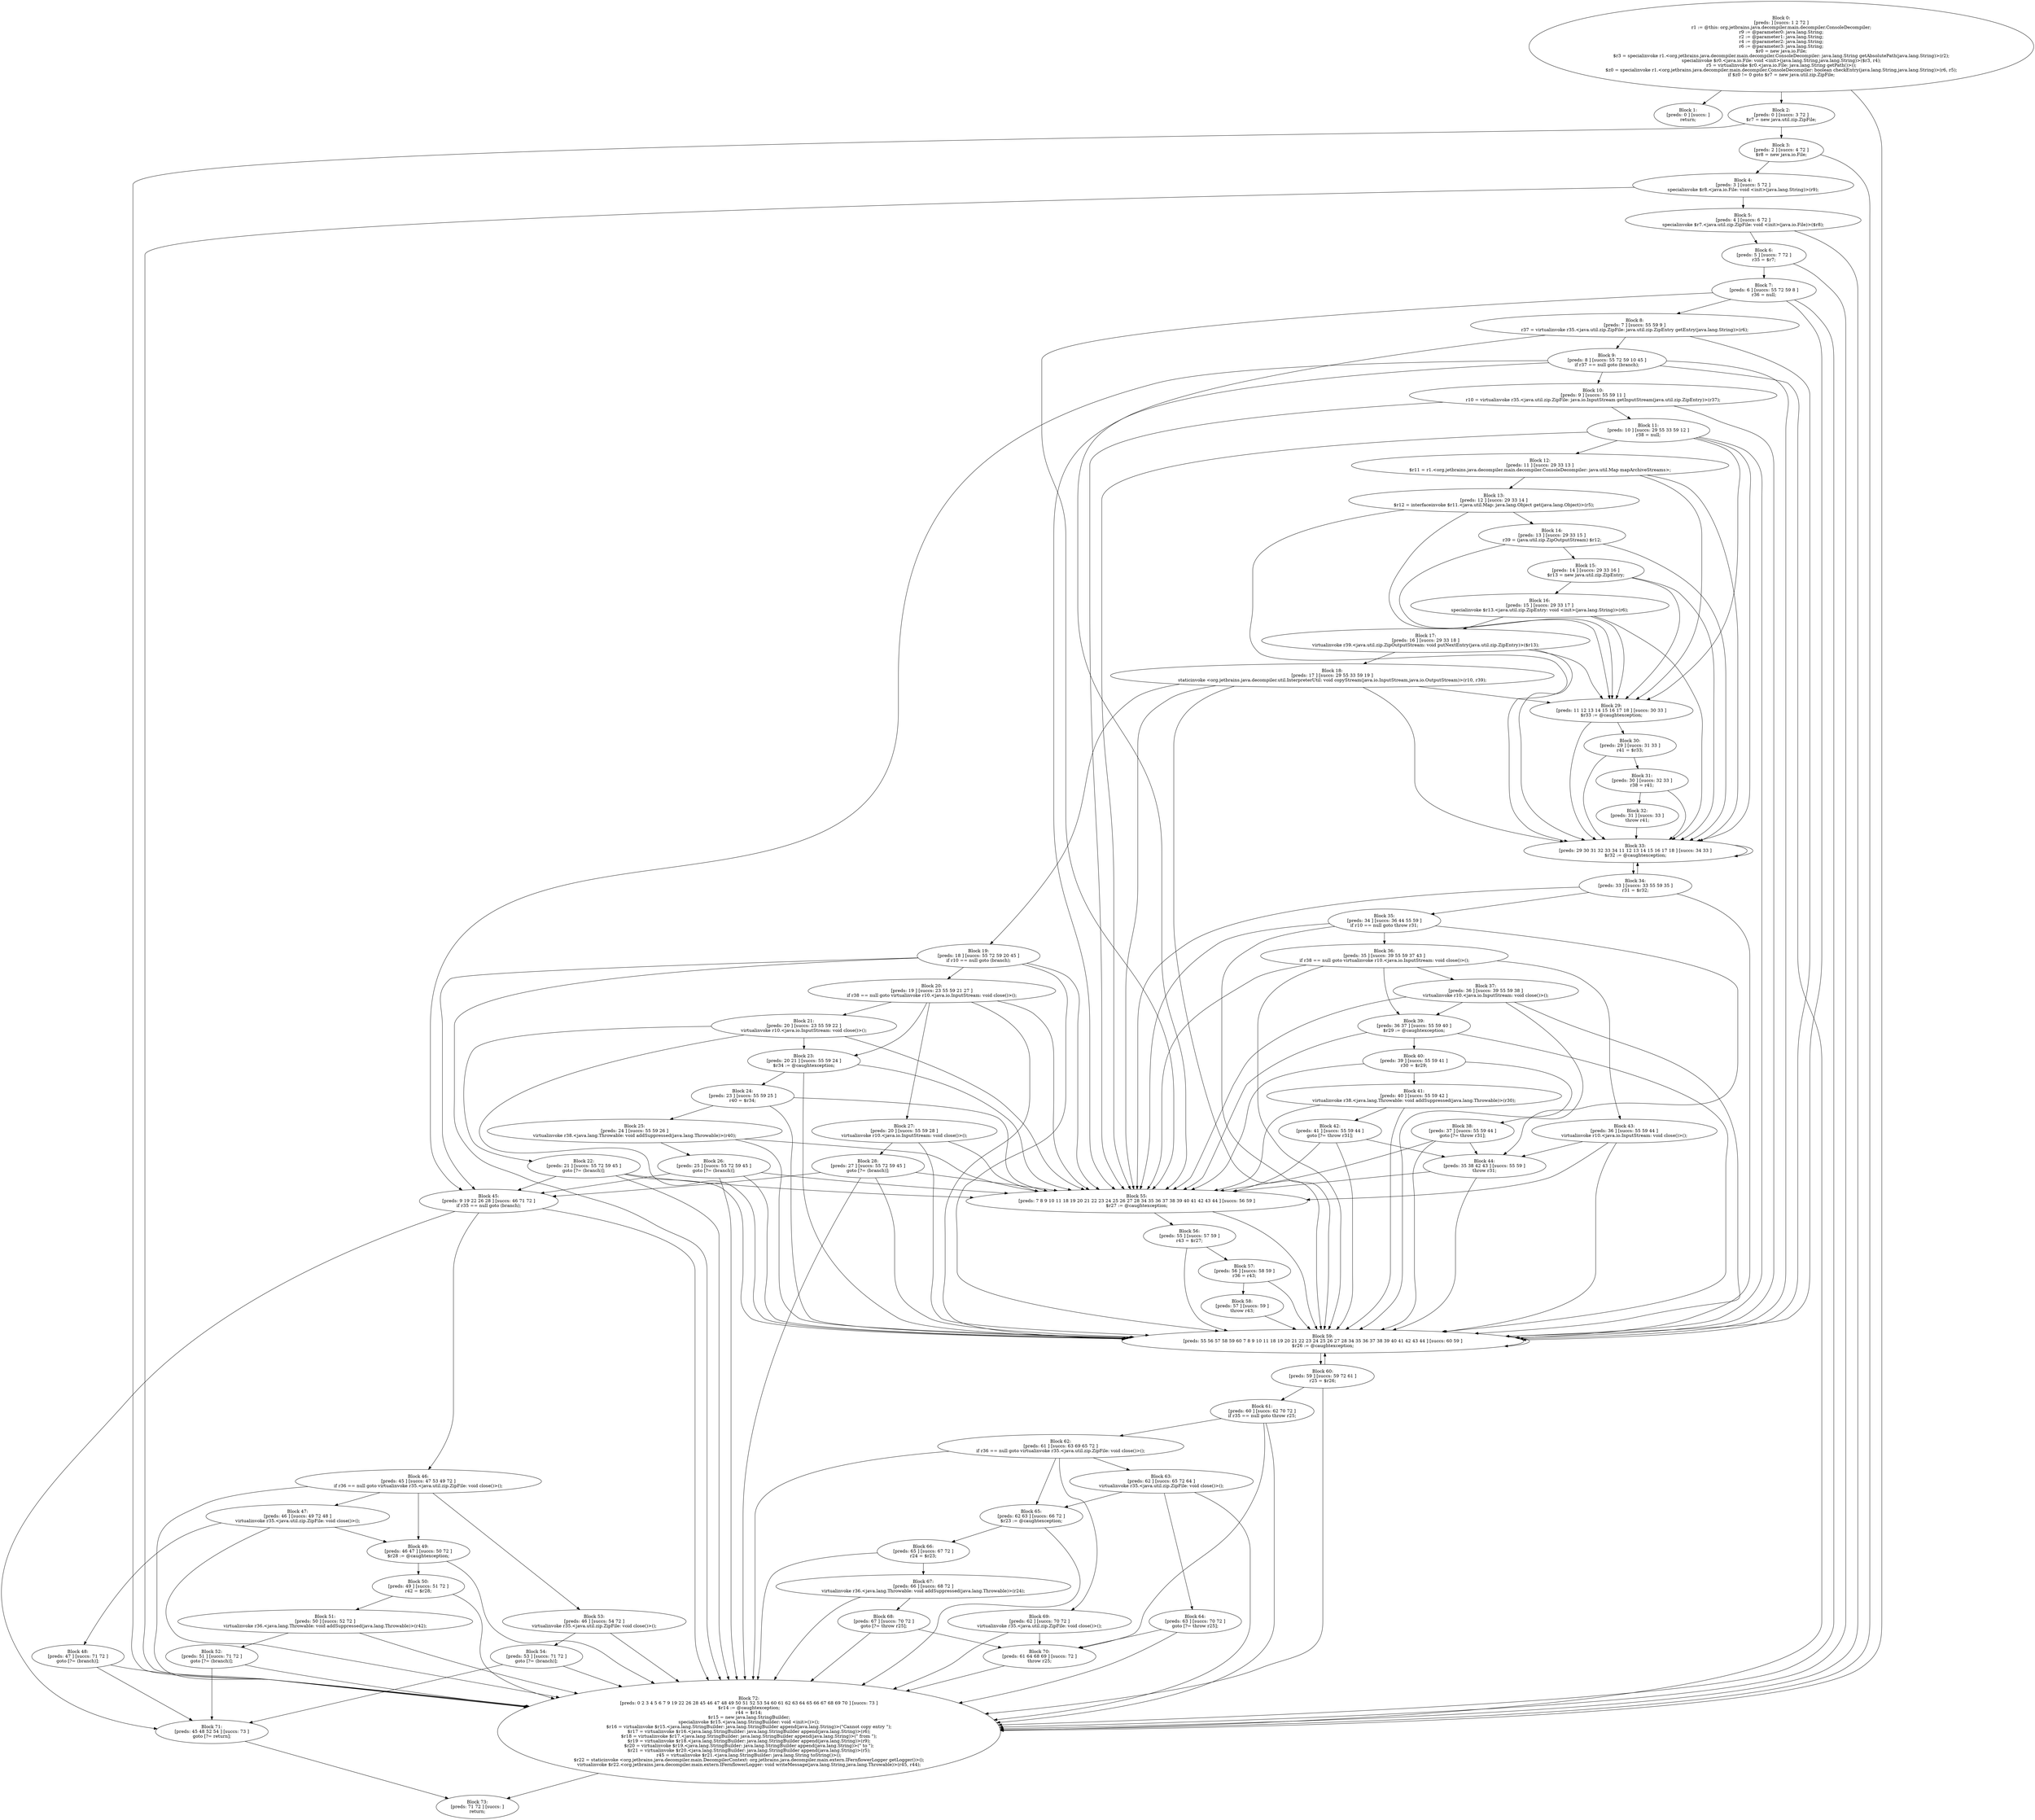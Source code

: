 digraph "unitGraph" {
    "Block 0:
[preds: ] [succs: 1 2 72 ]
r1 := @this: org.jetbrains.java.decompiler.main.decompiler.ConsoleDecompiler;
r9 := @parameter0: java.lang.String;
r2 := @parameter1: java.lang.String;
r4 := @parameter2: java.lang.String;
r6 := @parameter3: java.lang.String;
$r0 = new java.io.File;
$r3 = specialinvoke r1.<org.jetbrains.java.decompiler.main.decompiler.ConsoleDecompiler: java.lang.String getAbsolutePath(java.lang.String)>(r2);
specialinvoke $r0.<java.io.File: void <init>(java.lang.String,java.lang.String)>($r3, r4);
r5 = virtualinvoke $r0.<java.io.File: java.lang.String getPath()>();
$z0 = specialinvoke r1.<org.jetbrains.java.decompiler.main.decompiler.ConsoleDecompiler: boolean checkEntry(java.lang.String,java.lang.String)>(r6, r5);
if $z0 != 0 goto $r7 = new java.util.zip.ZipFile;
"
    "Block 1:
[preds: 0 ] [succs: ]
return;
"
    "Block 2:
[preds: 0 ] [succs: 3 72 ]
$r7 = new java.util.zip.ZipFile;
"
    "Block 3:
[preds: 2 ] [succs: 4 72 ]
$r8 = new java.io.File;
"
    "Block 4:
[preds: 3 ] [succs: 5 72 ]
specialinvoke $r8.<java.io.File: void <init>(java.lang.String)>(r9);
"
    "Block 5:
[preds: 4 ] [succs: 6 72 ]
specialinvoke $r7.<java.util.zip.ZipFile: void <init>(java.io.File)>($r8);
"
    "Block 6:
[preds: 5 ] [succs: 7 72 ]
r35 = $r7;
"
    "Block 7:
[preds: 6 ] [succs: 55 72 59 8 ]
r36 = null;
"
    "Block 8:
[preds: 7 ] [succs: 55 59 9 ]
r37 = virtualinvoke r35.<java.util.zip.ZipFile: java.util.zip.ZipEntry getEntry(java.lang.String)>(r6);
"
    "Block 9:
[preds: 8 ] [succs: 55 72 59 10 45 ]
if r37 == null goto (branch);
"
    "Block 10:
[preds: 9 ] [succs: 55 59 11 ]
r10 = virtualinvoke r35.<java.util.zip.ZipFile: java.io.InputStream getInputStream(java.util.zip.ZipEntry)>(r37);
"
    "Block 11:
[preds: 10 ] [succs: 29 55 33 59 12 ]
r38 = null;
"
    "Block 12:
[preds: 11 ] [succs: 29 33 13 ]
$r11 = r1.<org.jetbrains.java.decompiler.main.decompiler.ConsoleDecompiler: java.util.Map mapArchiveStreams>;
"
    "Block 13:
[preds: 12 ] [succs: 29 33 14 ]
$r12 = interfaceinvoke $r11.<java.util.Map: java.lang.Object get(java.lang.Object)>(r5);
"
    "Block 14:
[preds: 13 ] [succs: 29 33 15 ]
r39 = (java.util.zip.ZipOutputStream) $r12;
"
    "Block 15:
[preds: 14 ] [succs: 29 33 16 ]
$r13 = new java.util.zip.ZipEntry;
"
    "Block 16:
[preds: 15 ] [succs: 29 33 17 ]
specialinvoke $r13.<java.util.zip.ZipEntry: void <init>(java.lang.String)>(r6);
"
    "Block 17:
[preds: 16 ] [succs: 29 33 18 ]
virtualinvoke r39.<java.util.zip.ZipOutputStream: void putNextEntry(java.util.zip.ZipEntry)>($r13);
"
    "Block 18:
[preds: 17 ] [succs: 29 55 33 59 19 ]
staticinvoke <org.jetbrains.java.decompiler.util.InterpreterUtil: void copyStream(java.io.InputStream,java.io.OutputStream)>(r10, r39);
"
    "Block 19:
[preds: 18 ] [succs: 55 72 59 20 45 ]
if r10 == null goto (branch);
"
    "Block 20:
[preds: 19 ] [succs: 23 55 59 21 27 ]
if r38 == null goto virtualinvoke r10.<java.io.InputStream: void close()>();
"
    "Block 21:
[preds: 20 ] [succs: 23 55 59 22 ]
virtualinvoke r10.<java.io.InputStream: void close()>();
"
    "Block 22:
[preds: 21 ] [succs: 55 72 59 45 ]
goto [?= (branch)];
"
    "Block 23:
[preds: 20 21 ] [succs: 55 59 24 ]
$r34 := @caughtexception;
"
    "Block 24:
[preds: 23 ] [succs: 55 59 25 ]
r40 = $r34;
"
    "Block 25:
[preds: 24 ] [succs: 55 59 26 ]
virtualinvoke r38.<java.lang.Throwable: void addSuppressed(java.lang.Throwable)>(r40);
"
    "Block 26:
[preds: 25 ] [succs: 55 72 59 45 ]
goto [?= (branch)];
"
    "Block 27:
[preds: 20 ] [succs: 55 59 28 ]
virtualinvoke r10.<java.io.InputStream: void close()>();
"
    "Block 28:
[preds: 27 ] [succs: 55 72 59 45 ]
goto [?= (branch)];
"
    "Block 29:
[preds: 11 12 13 14 15 16 17 18 ] [succs: 30 33 ]
$r33 := @caughtexception;
"
    "Block 30:
[preds: 29 ] [succs: 31 33 ]
r41 = $r33;
"
    "Block 31:
[preds: 30 ] [succs: 32 33 ]
r38 = r41;
"
    "Block 32:
[preds: 31 ] [succs: 33 ]
throw r41;
"
    "Block 33:
[preds: 29 30 31 32 33 34 11 12 13 14 15 16 17 18 ] [succs: 34 33 ]
$r32 := @caughtexception;
"
    "Block 34:
[preds: 33 ] [succs: 33 55 59 35 ]
r31 = $r32;
"
    "Block 35:
[preds: 34 ] [succs: 36 44 55 59 ]
if r10 == null goto throw r31;
"
    "Block 36:
[preds: 35 ] [succs: 39 55 59 37 43 ]
if r38 == null goto virtualinvoke r10.<java.io.InputStream: void close()>();
"
    "Block 37:
[preds: 36 ] [succs: 39 55 59 38 ]
virtualinvoke r10.<java.io.InputStream: void close()>();
"
    "Block 38:
[preds: 37 ] [succs: 55 59 44 ]
goto [?= throw r31];
"
    "Block 39:
[preds: 36 37 ] [succs: 55 59 40 ]
$r29 := @caughtexception;
"
    "Block 40:
[preds: 39 ] [succs: 55 59 41 ]
r30 = $r29;
"
    "Block 41:
[preds: 40 ] [succs: 55 59 42 ]
virtualinvoke r38.<java.lang.Throwable: void addSuppressed(java.lang.Throwable)>(r30);
"
    "Block 42:
[preds: 41 ] [succs: 55 59 44 ]
goto [?= throw r31];
"
    "Block 43:
[preds: 36 ] [succs: 55 59 44 ]
virtualinvoke r10.<java.io.InputStream: void close()>();
"
    "Block 44:
[preds: 35 38 42 43 ] [succs: 55 59 ]
throw r31;
"
    "Block 45:
[preds: 9 19 22 26 28 ] [succs: 46 71 72 ]
if r35 == null goto (branch);
"
    "Block 46:
[preds: 45 ] [succs: 47 53 49 72 ]
if r36 == null goto virtualinvoke r35.<java.util.zip.ZipFile: void close()>();
"
    "Block 47:
[preds: 46 ] [succs: 49 72 48 ]
virtualinvoke r35.<java.util.zip.ZipFile: void close()>();
"
    "Block 48:
[preds: 47 ] [succs: 71 72 ]
goto [?= (branch)];
"
    "Block 49:
[preds: 46 47 ] [succs: 50 72 ]
$r28 := @caughtexception;
"
    "Block 50:
[preds: 49 ] [succs: 51 72 ]
r42 = $r28;
"
    "Block 51:
[preds: 50 ] [succs: 52 72 ]
virtualinvoke r36.<java.lang.Throwable: void addSuppressed(java.lang.Throwable)>(r42);
"
    "Block 52:
[preds: 51 ] [succs: 71 72 ]
goto [?= (branch)];
"
    "Block 53:
[preds: 46 ] [succs: 54 72 ]
virtualinvoke r35.<java.util.zip.ZipFile: void close()>();
"
    "Block 54:
[preds: 53 ] [succs: 71 72 ]
goto [?= (branch)];
"
    "Block 55:
[preds: 7 8 9 10 11 18 19 20 21 22 23 24 25 26 27 28 34 35 36 37 38 39 40 41 42 43 44 ] [succs: 56 59 ]
$r27 := @caughtexception;
"
    "Block 56:
[preds: 55 ] [succs: 57 59 ]
r43 = $r27;
"
    "Block 57:
[preds: 56 ] [succs: 58 59 ]
r36 = r43;
"
    "Block 58:
[preds: 57 ] [succs: 59 ]
throw r43;
"
    "Block 59:
[preds: 55 56 57 58 59 60 7 8 9 10 11 18 19 20 21 22 23 24 25 26 27 28 34 35 36 37 38 39 40 41 42 43 44 ] [succs: 60 59 ]
$r26 := @caughtexception;
"
    "Block 60:
[preds: 59 ] [succs: 59 72 61 ]
r25 = $r26;
"
    "Block 61:
[preds: 60 ] [succs: 62 70 72 ]
if r35 == null goto throw r25;
"
    "Block 62:
[preds: 61 ] [succs: 63 69 65 72 ]
if r36 == null goto virtualinvoke r35.<java.util.zip.ZipFile: void close()>();
"
    "Block 63:
[preds: 62 ] [succs: 65 72 64 ]
virtualinvoke r35.<java.util.zip.ZipFile: void close()>();
"
    "Block 64:
[preds: 63 ] [succs: 70 72 ]
goto [?= throw r25];
"
    "Block 65:
[preds: 62 63 ] [succs: 66 72 ]
$r23 := @caughtexception;
"
    "Block 66:
[preds: 65 ] [succs: 67 72 ]
r24 = $r23;
"
    "Block 67:
[preds: 66 ] [succs: 68 72 ]
virtualinvoke r36.<java.lang.Throwable: void addSuppressed(java.lang.Throwable)>(r24);
"
    "Block 68:
[preds: 67 ] [succs: 70 72 ]
goto [?= throw r25];
"
    "Block 69:
[preds: 62 ] [succs: 70 72 ]
virtualinvoke r35.<java.util.zip.ZipFile: void close()>();
"
    "Block 70:
[preds: 61 64 68 69 ] [succs: 72 ]
throw r25;
"
    "Block 71:
[preds: 45 48 52 54 ] [succs: 73 ]
goto [?= return];
"
    "Block 72:
[preds: 0 2 3 4 5 6 7 9 19 22 26 28 45 46 47 48 49 50 51 52 53 54 60 61 62 63 64 65 66 67 68 69 70 ] [succs: 73 ]
$r14 := @caughtexception;
r44 = $r14;
$r15 = new java.lang.StringBuilder;
specialinvoke $r15.<java.lang.StringBuilder: void <init>()>();
$r16 = virtualinvoke $r15.<java.lang.StringBuilder: java.lang.StringBuilder append(java.lang.String)>(\"Cannot copy entry \");
$r17 = virtualinvoke $r16.<java.lang.StringBuilder: java.lang.StringBuilder append(java.lang.String)>(r6);
$r18 = virtualinvoke $r17.<java.lang.StringBuilder: java.lang.StringBuilder append(java.lang.String)>(\" from \");
$r19 = virtualinvoke $r18.<java.lang.StringBuilder: java.lang.StringBuilder append(java.lang.String)>(r9);
$r20 = virtualinvoke $r19.<java.lang.StringBuilder: java.lang.StringBuilder append(java.lang.String)>(\" to \");
$r21 = virtualinvoke $r20.<java.lang.StringBuilder: java.lang.StringBuilder append(java.lang.String)>(r5);
r45 = virtualinvoke $r21.<java.lang.StringBuilder: java.lang.String toString()>();
$r22 = staticinvoke <org.jetbrains.java.decompiler.main.DecompilerContext: org.jetbrains.java.decompiler.main.extern.IFernflowerLogger getLogger()>();
virtualinvoke $r22.<org.jetbrains.java.decompiler.main.extern.IFernflowerLogger: void writeMessage(java.lang.String,java.lang.Throwable)>(r45, r44);
"
    "Block 73:
[preds: 71 72 ] [succs: ]
return;
"
    "Block 0:
[preds: ] [succs: 1 2 72 ]
r1 := @this: org.jetbrains.java.decompiler.main.decompiler.ConsoleDecompiler;
r9 := @parameter0: java.lang.String;
r2 := @parameter1: java.lang.String;
r4 := @parameter2: java.lang.String;
r6 := @parameter3: java.lang.String;
$r0 = new java.io.File;
$r3 = specialinvoke r1.<org.jetbrains.java.decompiler.main.decompiler.ConsoleDecompiler: java.lang.String getAbsolutePath(java.lang.String)>(r2);
specialinvoke $r0.<java.io.File: void <init>(java.lang.String,java.lang.String)>($r3, r4);
r5 = virtualinvoke $r0.<java.io.File: java.lang.String getPath()>();
$z0 = specialinvoke r1.<org.jetbrains.java.decompiler.main.decompiler.ConsoleDecompiler: boolean checkEntry(java.lang.String,java.lang.String)>(r6, r5);
if $z0 != 0 goto $r7 = new java.util.zip.ZipFile;
"->"Block 1:
[preds: 0 ] [succs: ]
return;
";
    "Block 0:
[preds: ] [succs: 1 2 72 ]
r1 := @this: org.jetbrains.java.decompiler.main.decompiler.ConsoleDecompiler;
r9 := @parameter0: java.lang.String;
r2 := @parameter1: java.lang.String;
r4 := @parameter2: java.lang.String;
r6 := @parameter3: java.lang.String;
$r0 = new java.io.File;
$r3 = specialinvoke r1.<org.jetbrains.java.decompiler.main.decompiler.ConsoleDecompiler: java.lang.String getAbsolutePath(java.lang.String)>(r2);
specialinvoke $r0.<java.io.File: void <init>(java.lang.String,java.lang.String)>($r3, r4);
r5 = virtualinvoke $r0.<java.io.File: java.lang.String getPath()>();
$z0 = specialinvoke r1.<org.jetbrains.java.decompiler.main.decompiler.ConsoleDecompiler: boolean checkEntry(java.lang.String,java.lang.String)>(r6, r5);
if $z0 != 0 goto $r7 = new java.util.zip.ZipFile;
"->"Block 2:
[preds: 0 ] [succs: 3 72 ]
$r7 = new java.util.zip.ZipFile;
";
    "Block 0:
[preds: ] [succs: 1 2 72 ]
r1 := @this: org.jetbrains.java.decompiler.main.decompiler.ConsoleDecompiler;
r9 := @parameter0: java.lang.String;
r2 := @parameter1: java.lang.String;
r4 := @parameter2: java.lang.String;
r6 := @parameter3: java.lang.String;
$r0 = new java.io.File;
$r3 = specialinvoke r1.<org.jetbrains.java.decompiler.main.decompiler.ConsoleDecompiler: java.lang.String getAbsolutePath(java.lang.String)>(r2);
specialinvoke $r0.<java.io.File: void <init>(java.lang.String,java.lang.String)>($r3, r4);
r5 = virtualinvoke $r0.<java.io.File: java.lang.String getPath()>();
$z0 = specialinvoke r1.<org.jetbrains.java.decompiler.main.decompiler.ConsoleDecompiler: boolean checkEntry(java.lang.String,java.lang.String)>(r6, r5);
if $z0 != 0 goto $r7 = new java.util.zip.ZipFile;
"->"Block 72:
[preds: 0 2 3 4 5 6 7 9 19 22 26 28 45 46 47 48 49 50 51 52 53 54 60 61 62 63 64 65 66 67 68 69 70 ] [succs: 73 ]
$r14 := @caughtexception;
r44 = $r14;
$r15 = new java.lang.StringBuilder;
specialinvoke $r15.<java.lang.StringBuilder: void <init>()>();
$r16 = virtualinvoke $r15.<java.lang.StringBuilder: java.lang.StringBuilder append(java.lang.String)>(\"Cannot copy entry \");
$r17 = virtualinvoke $r16.<java.lang.StringBuilder: java.lang.StringBuilder append(java.lang.String)>(r6);
$r18 = virtualinvoke $r17.<java.lang.StringBuilder: java.lang.StringBuilder append(java.lang.String)>(\" from \");
$r19 = virtualinvoke $r18.<java.lang.StringBuilder: java.lang.StringBuilder append(java.lang.String)>(r9);
$r20 = virtualinvoke $r19.<java.lang.StringBuilder: java.lang.StringBuilder append(java.lang.String)>(\" to \");
$r21 = virtualinvoke $r20.<java.lang.StringBuilder: java.lang.StringBuilder append(java.lang.String)>(r5);
r45 = virtualinvoke $r21.<java.lang.StringBuilder: java.lang.String toString()>();
$r22 = staticinvoke <org.jetbrains.java.decompiler.main.DecompilerContext: org.jetbrains.java.decompiler.main.extern.IFernflowerLogger getLogger()>();
virtualinvoke $r22.<org.jetbrains.java.decompiler.main.extern.IFernflowerLogger: void writeMessage(java.lang.String,java.lang.Throwable)>(r45, r44);
";
    "Block 2:
[preds: 0 ] [succs: 3 72 ]
$r7 = new java.util.zip.ZipFile;
"->"Block 3:
[preds: 2 ] [succs: 4 72 ]
$r8 = new java.io.File;
";
    "Block 2:
[preds: 0 ] [succs: 3 72 ]
$r7 = new java.util.zip.ZipFile;
"->"Block 72:
[preds: 0 2 3 4 5 6 7 9 19 22 26 28 45 46 47 48 49 50 51 52 53 54 60 61 62 63 64 65 66 67 68 69 70 ] [succs: 73 ]
$r14 := @caughtexception;
r44 = $r14;
$r15 = new java.lang.StringBuilder;
specialinvoke $r15.<java.lang.StringBuilder: void <init>()>();
$r16 = virtualinvoke $r15.<java.lang.StringBuilder: java.lang.StringBuilder append(java.lang.String)>(\"Cannot copy entry \");
$r17 = virtualinvoke $r16.<java.lang.StringBuilder: java.lang.StringBuilder append(java.lang.String)>(r6);
$r18 = virtualinvoke $r17.<java.lang.StringBuilder: java.lang.StringBuilder append(java.lang.String)>(\" from \");
$r19 = virtualinvoke $r18.<java.lang.StringBuilder: java.lang.StringBuilder append(java.lang.String)>(r9);
$r20 = virtualinvoke $r19.<java.lang.StringBuilder: java.lang.StringBuilder append(java.lang.String)>(\" to \");
$r21 = virtualinvoke $r20.<java.lang.StringBuilder: java.lang.StringBuilder append(java.lang.String)>(r5);
r45 = virtualinvoke $r21.<java.lang.StringBuilder: java.lang.String toString()>();
$r22 = staticinvoke <org.jetbrains.java.decompiler.main.DecompilerContext: org.jetbrains.java.decompiler.main.extern.IFernflowerLogger getLogger()>();
virtualinvoke $r22.<org.jetbrains.java.decompiler.main.extern.IFernflowerLogger: void writeMessage(java.lang.String,java.lang.Throwable)>(r45, r44);
";
    "Block 3:
[preds: 2 ] [succs: 4 72 ]
$r8 = new java.io.File;
"->"Block 4:
[preds: 3 ] [succs: 5 72 ]
specialinvoke $r8.<java.io.File: void <init>(java.lang.String)>(r9);
";
    "Block 3:
[preds: 2 ] [succs: 4 72 ]
$r8 = new java.io.File;
"->"Block 72:
[preds: 0 2 3 4 5 6 7 9 19 22 26 28 45 46 47 48 49 50 51 52 53 54 60 61 62 63 64 65 66 67 68 69 70 ] [succs: 73 ]
$r14 := @caughtexception;
r44 = $r14;
$r15 = new java.lang.StringBuilder;
specialinvoke $r15.<java.lang.StringBuilder: void <init>()>();
$r16 = virtualinvoke $r15.<java.lang.StringBuilder: java.lang.StringBuilder append(java.lang.String)>(\"Cannot copy entry \");
$r17 = virtualinvoke $r16.<java.lang.StringBuilder: java.lang.StringBuilder append(java.lang.String)>(r6);
$r18 = virtualinvoke $r17.<java.lang.StringBuilder: java.lang.StringBuilder append(java.lang.String)>(\" from \");
$r19 = virtualinvoke $r18.<java.lang.StringBuilder: java.lang.StringBuilder append(java.lang.String)>(r9);
$r20 = virtualinvoke $r19.<java.lang.StringBuilder: java.lang.StringBuilder append(java.lang.String)>(\" to \");
$r21 = virtualinvoke $r20.<java.lang.StringBuilder: java.lang.StringBuilder append(java.lang.String)>(r5);
r45 = virtualinvoke $r21.<java.lang.StringBuilder: java.lang.String toString()>();
$r22 = staticinvoke <org.jetbrains.java.decompiler.main.DecompilerContext: org.jetbrains.java.decompiler.main.extern.IFernflowerLogger getLogger()>();
virtualinvoke $r22.<org.jetbrains.java.decompiler.main.extern.IFernflowerLogger: void writeMessage(java.lang.String,java.lang.Throwable)>(r45, r44);
";
    "Block 4:
[preds: 3 ] [succs: 5 72 ]
specialinvoke $r8.<java.io.File: void <init>(java.lang.String)>(r9);
"->"Block 5:
[preds: 4 ] [succs: 6 72 ]
specialinvoke $r7.<java.util.zip.ZipFile: void <init>(java.io.File)>($r8);
";
    "Block 4:
[preds: 3 ] [succs: 5 72 ]
specialinvoke $r8.<java.io.File: void <init>(java.lang.String)>(r9);
"->"Block 72:
[preds: 0 2 3 4 5 6 7 9 19 22 26 28 45 46 47 48 49 50 51 52 53 54 60 61 62 63 64 65 66 67 68 69 70 ] [succs: 73 ]
$r14 := @caughtexception;
r44 = $r14;
$r15 = new java.lang.StringBuilder;
specialinvoke $r15.<java.lang.StringBuilder: void <init>()>();
$r16 = virtualinvoke $r15.<java.lang.StringBuilder: java.lang.StringBuilder append(java.lang.String)>(\"Cannot copy entry \");
$r17 = virtualinvoke $r16.<java.lang.StringBuilder: java.lang.StringBuilder append(java.lang.String)>(r6);
$r18 = virtualinvoke $r17.<java.lang.StringBuilder: java.lang.StringBuilder append(java.lang.String)>(\" from \");
$r19 = virtualinvoke $r18.<java.lang.StringBuilder: java.lang.StringBuilder append(java.lang.String)>(r9);
$r20 = virtualinvoke $r19.<java.lang.StringBuilder: java.lang.StringBuilder append(java.lang.String)>(\" to \");
$r21 = virtualinvoke $r20.<java.lang.StringBuilder: java.lang.StringBuilder append(java.lang.String)>(r5);
r45 = virtualinvoke $r21.<java.lang.StringBuilder: java.lang.String toString()>();
$r22 = staticinvoke <org.jetbrains.java.decompiler.main.DecompilerContext: org.jetbrains.java.decompiler.main.extern.IFernflowerLogger getLogger()>();
virtualinvoke $r22.<org.jetbrains.java.decompiler.main.extern.IFernflowerLogger: void writeMessage(java.lang.String,java.lang.Throwable)>(r45, r44);
";
    "Block 5:
[preds: 4 ] [succs: 6 72 ]
specialinvoke $r7.<java.util.zip.ZipFile: void <init>(java.io.File)>($r8);
"->"Block 6:
[preds: 5 ] [succs: 7 72 ]
r35 = $r7;
";
    "Block 5:
[preds: 4 ] [succs: 6 72 ]
specialinvoke $r7.<java.util.zip.ZipFile: void <init>(java.io.File)>($r8);
"->"Block 72:
[preds: 0 2 3 4 5 6 7 9 19 22 26 28 45 46 47 48 49 50 51 52 53 54 60 61 62 63 64 65 66 67 68 69 70 ] [succs: 73 ]
$r14 := @caughtexception;
r44 = $r14;
$r15 = new java.lang.StringBuilder;
specialinvoke $r15.<java.lang.StringBuilder: void <init>()>();
$r16 = virtualinvoke $r15.<java.lang.StringBuilder: java.lang.StringBuilder append(java.lang.String)>(\"Cannot copy entry \");
$r17 = virtualinvoke $r16.<java.lang.StringBuilder: java.lang.StringBuilder append(java.lang.String)>(r6);
$r18 = virtualinvoke $r17.<java.lang.StringBuilder: java.lang.StringBuilder append(java.lang.String)>(\" from \");
$r19 = virtualinvoke $r18.<java.lang.StringBuilder: java.lang.StringBuilder append(java.lang.String)>(r9);
$r20 = virtualinvoke $r19.<java.lang.StringBuilder: java.lang.StringBuilder append(java.lang.String)>(\" to \");
$r21 = virtualinvoke $r20.<java.lang.StringBuilder: java.lang.StringBuilder append(java.lang.String)>(r5);
r45 = virtualinvoke $r21.<java.lang.StringBuilder: java.lang.String toString()>();
$r22 = staticinvoke <org.jetbrains.java.decompiler.main.DecompilerContext: org.jetbrains.java.decompiler.main.extern.IFernflowerLogger getLogger()>();
virtualinvoke $r22.<org.jetbrains.java.decompiler.main.extern.IFernflowerLogger: void writeMessage(java.lang.String,java.lang.Throwable)>(r45, r44);
";
    "Block 6:
[preds: 5 ] [succs: 7 72 ]
r35 = $r7;
"->"Block 7:
[preds: 6 ] [succs: 55 72 59 8 ]
r36 = null;
";
    "Block 6:
[preds: 5 ] [succs: 7 72 ]
r35 = $r7;
"->"Block 72:
[preds: 0 2 3 4 5 6 7 9 19 22 26 28 45 46 47 48 49 50 51 52 53 54 60 61 62 63 64 65 66 67 68 69 70 ] [succs: 73 ]
$r14 := @caughtexception;
r44 = $r14;
$r15 = new java.lang.StringBuilder;
specialinvoke $r15.<java.lang.StringBuilder: void <init>()>();
$r16 = virtualinvoke $r15.<java.lang.StringBuilder: java.lang.StringBuilder append(java.lang.String)>(\"Cannot copy entry \");
$r17 = virtualinvoke $r16.<java.lang.StringBuilder: java.lang.StringBuilder append(java.lang.String)>(r6);
$r18 = virtualinvoke $r17.<java.lang.StringBuilder: java.lang.StringBuilder append(java.lang.String)>(\" from \");
$r19 = virtualinvoke $r18.<java.lang.StringBuilder: java.lang.StringBuilder append(java.lang.String)>(r9);
$r20 = virtualinvoke $r19.<java.lang.StringBuilder: java.lang.StringBuilder append(java.lang.String)>(\" to \");
$r21 = virtualinvoke $r20.<java.lang.StringBuilder: java.lang.StringBuilder append(java.lang.String)>(r5);
r45 = virtualinvoke $r21.<java.lang.StringBuilder: java.lang.String toString()>();
$r22 = staticinvoke <org.jetbrains.java.decompiler.main.DecompilerContext: org.jetbrains.java.decompiler.main.extern.IFernflowerLogger getLogger()>();
virtualinvoke $r22.<org.jetbrains.java.decompiler.main.extern.IFernflowerLogger: void writeMessage(java.lang.String,java.lang.Throwable)>(r45, r44);
";
    "Block 7:
[preds: 6 ] [succs: 55 72 59 8 ]
r36 = null;
"->"Block 55:
[preds: 7 8 9 10 11 18 19 20 21 22 23 24 25 26 27 28 34 35 36 37 38 39 40 41 42 43 44 ] [succs: 56 59 ]
$r27 := @caughtexception;
";
    "Block 7:
[preds: 6 ] [succs: 55 72 59 8 ]
r36 = null;
"->"Block 72:
[preds: 0 2 3 4 5 6 7 9 19 22 26 28 45 46 47 48 49 50 51 52 53 54 60 61 62 63 64 65 66 67 68 69 70 ] [succs: 73 ]
$r14 := @caughtexception;
r44 = $r14;
$r15 = new java.lang.StringBuilder;
specialinvoke $r15.<java.lang.StringBuilder: void <init>()>();
$r16 = virtualinvoke $r15.<java.lang.StringBuilder: java.lang.StringBuilder append(java.lang.String)>(\"Cannot copy entry \");
$r17 = virtualinvoke $r16.<java.lang.StringBuilder: java.lang.StringBuilder append(java.lang.String)>(r6);
$r18 = virtualinvoke $r17.<java.lang.StringBuilder: java.lang.StringBuilder append(java.lang.String)>(\" from \");
$r19 = virtualinvoke $r18.<java.lang.StringBuilder: java.lang.StringBuilder append(java.lang.String)>(r9);
$r20 = virtualinvoke $r19.<java.lang.StringBuilder: java.lang.StringBuilder append(java.lang.String)>(\" to \");
$r21 = virtualinvoke $r20.<java.lang.StringBuilder: java.lang.StringBuilder append(java.lang.String)>(r5);
r45 = virtualinvoke $r21.<java.lang.StringBuilder: java.lang.String toString()>();
$r22 = staticinvoke <org.jetbrains.java.decompiler.main.DecompilerContext: org.jetbrains.java.decompiler.main.extern.IFernflowerLogger getLogger()>();
virtualinvoke $r22.<org.jetbrains.java.decompiler.main.extern.IFernflowerLogger: void writeMessage(java.lang.String,java.lang.Throwable)>(r45, r44);
";
    "Block 7:
[preds: 6 ] [succs: 55 72 59 8 ]
r36 = null;
"->"Block 59:
[preds: 55 56 57 58 59 60 7 8 9 10 11 18 19 20 21 22 23 24 25 26 27 28 34 35 36 37 38 39 40 41 42 43 44 ] [succs: 60 59 ]
$r26 := @caughtexception;
";
    "Block 7:
[preds: 6 ] [succs: 55 72 59 8 ]
r36 = null;
"->"Block 8:
[preds: 7 ] [succs: 55 59 9 ]
r37 = virtualinvoke r35.<java.util.zip.ZipFile: java.util.zip.ZipEntry getEntry(java.lang.String)>(r6);
";
    "Block 8:
[preds: 7 ] [succs: 55 59 9 ]
r37 = virtualinvoke r35.<java.util.zip.ZipFile: java.util.zip.ZipEntry getEntry(java.lang.String)>(r6);
"->"Block 55:
[preds: 7 8 9 10 11 18 19 20 21 22 23 24 25 26 27 28 34 35 36 37 38 39 40 41 42 43 44 ] [succs: 56 59 ]
$r27 := @caughtexception;
";
    "Block 8:
[preds: 7 ] [succs: 55 59 9 ]
r37 = virtualinvoke r35.<java.util.zip.ZipFile: java.util.zip.ZipEntry getEntry(java.lang.String)>(r6);
"->"Block 59:
[preds: 55 56 57 58 59 60 7 8 9 10 11 18 19 20 21 22 23 24 25 26 27 28 34 35 36 37 38 39 40 41 42 43 44 ] [succs: 60 59 ]
$r26 := @caughtexception;
";
    "Block 8:
[preds: 7 ] [succs: 55 59 9 ]
r37 = virtualinvoke r35.<java.util.zip.ZipFile: java.util.zip.ZipEntry getEntry(java.lang.String)>(r6);
"->"Block 9:
[preds: 8 ] [succs: 55 72 59 10 45 ]
if r37 == null goto (branch);
";
    "Block 9:
[preds: 8 ] [succs: 55 72 59 10 45 ]
if r37 == null goto (branch);
"->"Block 55:
[preds: 7 8 9 10 11 18 19 20 21 22 23 24 25 26 27 28 34 35 36 37 38 39 40 41 42 43 44 ] [succs: 56 59 ]
$r27 := @caughtexception;
";
    "Block 9:
[preds: 8 ] [succs: 55 72 59 10 45 ]
if r37 == null goto (branch);
"->"Block 72:
[preds: 0 2 3 4 5 6 7 9 19 22 26 28 45 46 47 48 49 50 51 52 53 54 60 61 62 63 64 65 66 67 68 69 70 ] [succs: 73 ]
$r14 := @caughtexception;
r44 = $r14;
$r15 = new java.lang.StringBuilder;
specialinvoke $r15.<java.lang.StringBuilder: void <init>()>();
$r16 = virtualinvoke $r15.<java.lang.StringBuilder: java.lang.StringBuilder append(java.lang.String)>(\"Cannot copy entry \");
$r17 = virtualinvoke $r16.<java.lang.StringBuilder: java.lang.StringBuilder append(java.lang.String)>(r6);
$r18 = virtualinvoke $r17.<java.lang.StringBuilder: java.lang.StringBuilder append(java.lang.String)>(\" from \");
$r19 = virtualinvoke $r18.<java.lang.StringBuilder: java.lang.StringBuilder append(java.lang.String)>(r9);
$r20 = virtualinvoke $r19.<java.lang.StringBuilder: java.lang.StringBuilder append(java.lang.String)>(\" to \");
$r21 = virtualinvoke $r20.<java.lang.StringBuilder: java.lang.StringBuilder append(java.lang.String)>(r5);
r45 = virtualinvoke $r21.<java.lang.StringBuilder: java.lang.String toString()>();
$r22 = staticinvoke <org.jetbrains.java.decompiler.main.DecompilerContext: org.jetbrains.java.decompiler.main.extern.IFernflowerLogger getLogger()>();
virtualinvoke $r22.<org.jetbrains.java.decompiler.main.extern.IFernflowerLogger: void writeMessage(java.lang.String,java.lang.Throwable)>(r45, r44);
";
    "Block 9:
[preds: 8 ] [succs: 55 72 59 10 45 ]
if r37 == null goto (branch);
"->"Block 59:
[preds: 55 56 57 58 59 60 7 8 9 10 11 18 19 20 21 22 23 24 25 26 27 28 34 35 36 37 38 39 40 41 42 43 44 ] [succs: 60 59 ]
$r26 := @caughtexception;
";
    "Block 9:
[preds: 8 ] [succs: 55 72 59 10 45 ]
if r37 == null goto (branch);
"->"Block 10:
[preds: 9 ] [succs: 55 59 11 ]
r10 = virtualinvoke r35.<java.util.zip.ZipFile: java.io.InputStream getInputStream(java.util.zip.ZipEntry)>(r37);
";
    "Block 9:
[preds: 8 ] [succs: 55 72 59 10 45 ]
if r37 == null goto (branch);
"->"Block 45:
[preds: 9 19 22 26 28 ] [succs: 46 71 72 ]
if r35 == null goto (branch);
";
    "Block 10:
[preds: 9 ] [succs: 55 59 11 ]
r10 = virtualinvoke r35.<java.util.zip.ZipFile: java.io.InputStream getInputStream(java.util.zip.ZipEntry)>(r37);
"->"Block 55:
[preds: 7 8 9 10 11 18 19 20 21 22 23 24 25 26 27 28 34 35 36 37 38 39 40 41 42 43 44 ] [succs: 56 59 ]
$r27 := @caughtexception;
";
    "Block 10:
[preds: 9 ] [succs: 55 59 11 ]
r10 = virtualinvoke r35.<java.util.zip.ZipFile: java.io.InputStream getInputStream(java.util.zip.ZipEntry)>(r37);
"->"Block 59:
[preds: 55 56 57 58 59 60 7 8 9 10 11 18 19 20 21 22 23 24 25 26 27 28 34 35 36 37 38 39 40 41 42 43 44 ] [succs: 60 59 ]
$r26 := @caughtexception;
";
    "Block 10:
[preds: 9 ] [succs: 55 59 11 ]
r10 = virtualinvoke r35.<java.util.zip.ZipFile: java.io.InputStream getInputStream(java.util.zip.ZipEntry)>(r37);
"->"Block 11:
[preds: 10 ] [succs: 29 55 33 59 12 ]
r38 = null;
";
    "Block 11:
[preds: 10 ] [succs: 29 55 33 59 12 ]
r38 = null;
"->"Block 29:
[preds: 11 12 13 14 15 16 17 18 ] [succs: 30 33 ]
$r33 := @caughtexception;
";
    "Block 11:
[preds: 10 ] [succs: 29 55 33 59 12 ]
r38 = null;
"->"Block 55:
[preds: 7 8 9 10 11 18 19 20 21 22 23 24 25 26 27 28 34 35 36 37 38 39 40 41 42 43 44 ] [succs: 56 59 ]
$r27 := @caughtexception;
";
    "Block 11:
[preds: 10 ] [succs: 29 55 33 59 12 ]
r38 = null;
"->"Block 33:
[preds: 29 30 31 32 33 34 11 12 13 14 15 16 17 18 ] [succs: 34 33 ]
$r32 := @caughtexception;
";
    "Block 11:
[preds: 10 ] [succs: 29 55 33 59 12 ]
r38 = null;
"->"Block 59:
[preds: 55 56 57 58 59 60 7 8 9 10 11 18 19 20 21 22 23 24 25 26 27 28 34 35 36 37 38 39 40 41 42 43 44 ] [succs: 60 59 ]
$r26 := @caughtexception;
";
    "Block 11:
[preds: 10 ] [succs: 29 55 33 59 12 ]
r38 = null;
"->"Block 12:
[preds: 11 ] [succs: 29 33 13 ]
$r11 = r1.<org.jetbrains.java.decompiler.main.decompiler.ConsoleDecompiler: java.util.Map mapArchiveStreams>;
";
    "Block 12:
[preds: 11 ] [succs: 29 33 13 ]
$r11 = r1.<org.jetbrains.java.decompiler.main.decompiler.ConsoleDecompiler: java.util.Map mapArchiveStreams>;
"->"Block 29:
[preds: 11 12 13 14 15 16 17 18 ] [succs: 30 33 ]
$r33 := @caughtexception;
";
    "Block 12:
[preds: 11 ] [succs: 29 33 13 ]
$r11 = r1.<org.jetbrains.java.decompiler.main.decompiler.ConsoleDecompiler: java.util.Map mapArchiveStreams>;
"->"Block 33:
[preds: 29 30 31 32 33 34 11 12 13 14 15 16 17 18 ] [succs: 34 33 ]
$r32 := @caughtexception;
";
    "Block 12:
[preds: 11 ] [succs: 29 33 13 ]
$r11 = r1.<org.jetbrains.java.decompiler.main.decompiler.ConsoleDecompiler: java.util.Map mapArchiveStreams>;
"->"Block 13:
[preds: 12 ] [succs: 29 33 14 ]
$r12 = interfaceinvoke $r11.<java.util.Map: java.lang.Object get(java.lang.Object)>(r5);
";
    "Block 13:
[preds: 12 ] [succs: 29 33 14 ]
$r12 = interfaceinvoke $r11.<java.util.Map: java.lang.Object get(java.lang.Object)>(r5);
"->"Block 29:
[preds: 11 12 13 14 15 16 17 18 ] [succs: 30 33 ]
$r33 := @caughtexception;
";
    "Block 13:
[preds: 12 ] [succs: 29 33 14 ]
$r12 = interfaceinvoke $r11.<java.util.Map: java.lang.Object get(java.lang.Object)>(r5);
"->"Block 33:
[preds: 29 30 31 32 33 34 11 12 13 14 15 16 17 18 ] [succs: 34 33 ]
$r32 := @caughtexception;
";
    "Block 13:
[preds: 12 ] [succs: 29 33 14 ]
$r12 = interfaceinvoke $r11.<java.util.Map: java.lang.Object get(java.lang.Object)>(r5);
"->"Block 14:
[preds: 13 ] [succs: 29 33 15 ]
r39 = (java.util.zip.ZipOutputStream) $r12;
";
    "Block 14:
[preds: 13 ] [succs: 29 33 15 ]
r39 = (java.util.zip.ZipOutputStream) $r12;
"->"Block 29:
[preds: 11 12 13 14 15 16 17 18 ] [succs: 30 33 ]
$r33 := @caughtexception;
";
    "Block 14:
[preds: 13 ] [succs: 29 33 15 ]
r39 = (java.util.zip.ZipOutputStream) $r12;
"->"Block 33:
[preds: 29 30 31 32 33 34 11 12 13 14 15 16 17 18 ] [succs: 34 33 ]
$r32 := @caughtexception;
";
    "Block 14:
[preds: 13 ] [succs: 29 33 15 ]
r39 = (java.util.zip.ZipOutputStream) $r12;
"->"Block 15:
[preds: 14 ] [succs: 29 33 16 ]
$r13 = new java.util.zip.ZipEntry;
";
    "Block 15:
[preds: 14 ] [succs: 29 33 16 ]
$r13 = new java.util.zip.ZipEntry;
"->"Block 29:
[preds: 11 12 13 14 15 16 17 18 ] [succs: 30 33 ]
$r33 := @caughtexception;
";
    "Block 15:
[preds: 14 ] [succs: 29 33 16 ]
$r13 = new java.util.zip.ZipEntry;
"->"Block 33:
[preds: 29 30 31 32 33 34 11 12 13 14 15 16 17 18 ] [succs: 34 33 ]
$r32 := @caughtexception;
";
    "Block 15:
[preds: 14 ] [succs: 29 33 16 ]
$r13 = new java.util.zip.ZipEntry;
"->"Block 16:
[preds: 15 ] [succs: 29 33 17 ]
specialinvoke $r13.<java.util.zip.ZipEntry: void <init>(java.lang.String)>(r6);
";
    "Block 16:
[preds: 15 ] [succs: 29 33 17 ]
specialinvoke $r13.<java.util.zip.ZipEntry: void <init>(java.lang.String)>(r6);
"->"Block 29:
[preds: 11 12 13 14 15 16 17 18 ] [succs: 30 33 ]
$r33 := @caughtexception;
";
    "Block 16:
[preds: 15 ] [succs: 29 33 17 ]
specialinvoke $r13.<java.util.zip.ZipEntry: void <init>(java.lang.String)>(r6);
"->"Block 33:
[preds: 29 30 31 32 33 34 11 12 13 14 15 16 17 18 ] [succs: 34 33 ]
$r32 := @caughtexception;
";
    "Block 16:
[preds: 15 ] [succs: 29 33 17 ]
specialinvoke $r13.<java.util.zip.ZipEntry: void <init>(java.lang.String)>(r6);
"->"Block 17:
[preds: 16 ] [succs: 29 33 18 ]
virtualinvoke r39.<java.util.zip.ZipOutputStream: void putNextEntry(java.util.zip.ZipEntry)>($r13);
";
    "Block 17:
[preds: 16 ] [succs: 29 33 18 ]
virtualinvoke r39.<java.util.zip.ZipOutputStream: void putNextEntry(java.util.zip.ZipEntry)>($r13);
"->"Block 29:
[preds: 11 12 13 14 15 16 17 18 ] [succs: 30 33 ]
$r33 := @caughtexception;
";
    "Block 17:
[preds: 16 ] [succs: 29 33 18 ]
virtualinvoke r39.<java.util.zip.ZipOutputStream: void putNextEntry(java.util.zip.ZipEntry)>($r13);
"->"Block 33:
[preds: 29 30 31 32 33 34 11 12 13 14 15 16 17 18 ] [succs: 34 33 ]
$r32 := @caughtexception;
";
    "Block 17:
[preds: 16 ] [succs: 29 33 18 ]
virtualinvoke r39.<java.util.zip.ZipOutputStream: void putNextEntry(java.util.zip.ZipEntry)>($r13);
"->"Block 18:
[preds: 17 ] [succs: 29 55 33 59 19 ]
staticinvoke <org.jetbrains.java.decompiler.util.InterpreterUtil: void copyStream(java.io.InputStream,java.io.OutputStream)>(r10, r39);
";
    "Block 18:
[preds: 17 ] [succs: 29 55 33 59 19 ]
staticinvoke <org.jetbrains.java.decompiler.util.InterpreterUtil: void copyStream(java.io.InputStream,java.io.OutputStream)>(r10, r39);
"->"Block 29:
[preds: 11 12 13 14 15 16 17 18 ] [succs: 30 33 ]
$r33 := @caughtexception;
";
    "Block 18:
[preds: 17 ] [succs: 29 55 33 59 19 ]
staticinvoke <org.jetbrains.java.decompiler.util.InterpreterUtil: void copyStream(java.io.InputStream,java.io.OutputStream)>(r10, r39);
"->"Block 55:
[preds: 7 8 9 10 11 18 19 20 21 22 23 24 25 26 27 28 34 35 36 37 38 39 40 41 42 43 44 ] [succs: 56 59 ]
$r27 := @caughtexception;
";
    "Block 18:
[preds: 17 ] [succs: 29 55 33 59 19 ]
staticinvoke <org.jetbrains.java.decompiler.util.InterpreterUtil: void copyStream(java.io.InputStream,java.io.OutputStream)>(r10, r39);
"->"Block 33:
[preds: 29 30 31 32 33 34 11 12 13 14 15 16 17 18 ] [succs: 34 33 ]
$r32 := @caughtexception;
";
    "Block 18:
[preds: 17 ] [succs: 29 55 33 59 19 ]
staticinvoke <org.jetbrains.java.decompiler.util.InterpreterUtil: void copyStream(java.io.InputStream,java.io.OutputStream)>(r10, r39);
"->"Block 59:
[preds: 55 56 57 58 59 60 7 8 9 10 11 18 19 20 21 22 23 24 25 26 27 28 34 35 36 37 38 39 40 41 42 43 44 ] [succs: 60 59 ]
$r26 := @caughtexception;
";
    "Block 18:
[preds: 17 ] [succs: 29 55 33 59 19 ]
staticinvoke <org.jetbrains.java.decompiler.util.InterpreterUtil: void copyStream(java.io.InputStream,java.io.OutputStream)>(r10, r39);
"->"Block 19:
[preds: 18 ] [succs: 55 72 59 20 45 ]
if r10 == null goto (branch);
";
    "Block 19:
[preds: 18 ] [succs: 55 72 59 20 45 ]
if r10 == null goto (branch);
"->"Block 55:
[preds: 7 8 9 10 11 18 19 20 21 22 23 24 25 26 27 28 34 35 36 37 38 39 40 41 42 43 44 ] [succs: 56 59 ]
$r27 := @caughtexception;
";
    "Block 19:
[preds: 18 ] [succs: 55 72 59 20 45 ]
if r10 == null goto (branch);
"->"Block 72:
[preds: 0 2 3 4 5 6 7 9 19 22 26 28 45 46 47 48 49 50 51 52 53 54 60 61 62 63 64 65 66 67 68 69 70 ] [succs: 73 ]
$r14 := @caughtexception;
r44 = $r14;
$r15 = new java.lang.StringBuilder;
specialinvoke $r15.<java.lang.StringBuilder: void <init>()>();
$r16 = virtualinvoke $r15.<java.lang.StringBuilder: java.lang.StringBuilder append(java.lang.String)>(\"Cannot copy entry \");
$r17 = virtualinvoke $r16.<java.lang.StringBuilder: java.lang.StringBuilder append(java.lang.String)>(r6);
$r18 = virtualinvoke $r17.<java.lang.StringBuilder: java.lang.StringBuilder append(java.lang.String)>(\" from \");
$r19 = virtualinvoke $r18.<java.lang.StringBuilder: java.lang.StringBuilder append(java.lang.String)>(r9);
$r20 = virtualinvoke $r19.<java.lang.StringBuilder: java.lang.StringBuilder append(java.lang.String)>(\" to \");
$r21 = virtualinvoke $r20.<java.lang.StringBuilder: java.lang.StringBuilder append(java.lang.String)>(r5);
r45 = virtualinvoke $r21.<java.lang.StringBuilder: java.lang.String toString()>();
$r22 = staticinvoke <org.jetbrains.java.decompiler.main.DecompilerContext: org.jetbrains.java.decompiler.main.extern.IFernflowerLogger getLogger()>();
virtualinvoke $r22.<org.jetbrains.java.decompiler.main.extern.IFernflowerLogger: void writeMessage(java.lang.String,java.lang.Throwable)>(r45, r44);
";
    "Block 19:
[preds: 18 ] [succs: 55 72 59 20 45 ]
if r10 == null goto (branch);
"->"Block 59:
[preds: 55 56 57 58 59 60 7 8 9 10 11 18 19 20 21 22 23 24 25 26 27 28 34 35 36 37 38 39 40 41 42 43 44 ] [succs: 60 59 ]
$r26 := @caughtexception;
";
    "Block 19:
[preds: 18 ] [succs: 55 72 59 20 45 ]
if r10 == null goto (branch);
"->"Block 20:
[preds: 19 ] [succs: 23 55 59 21 27 ]
if r38 == null goto virtualinvoke r10.<java.io.InputStream: void close()>();
";
    "Block 19:
[preds: 18 ] [succs: 55 72 59 20 45 ]
if r10 == null goto (branch);
"->"Block 45:
[preds: 9 19 22 26 28 ] [succs: 46 71 72 ]
if r35 == null goto (branch);
";
    "Block 20:
[preds: 19 ] [succs: 23 55 59 21 27 ]
if r38 == null goto virtualinvoke r10.<java.io.InputStream: void close()>();
"->"Block 23:
[preds: 20 21 ] [succs: 55 59 24 ]
$r34 := @caughtexception;
";
    "Block 20:
[preds: 19 ] [succs: 23 55 59 21 27 ]
if r38 == null goto virtualinvoke r10.<java.io.InputStream: void close()>();
"->"Block 55:
[preds: 7 8 9 10 11 18 19 20 21 22 23 24 25 26 27 28 34 35 36 37 38 39 40 41 42 43 44 ] [succs: 56 59 ]
$r27 := @caughtexception;
";
    "Block 20:
[preds: 19 ] [succs: 23 55 59 21 27 ]
if r38 == null goto virtualinvoke r10.<java.io.InputStream: void close()>();
"->"Block 59:
[preds: 55 56 57 58 59 60 7 8 9 10 11 18 19 20 21 22 23 24 25 26 27 28 34 35 36 37 38 39 40 41 42 43 44 ] [succs: 60 59 ]
$r26 := @caughtexception;
";
    "Block 20:
[preds: 19 ] [succs: 23 55 59 21 27 ]
if r38 == null goto virtualinvoke r10.<java.io.InputStream: void close()>();
"->"Block 21:
[preds: 20 ] [succs: 23 55 59 22 ]
virtualinvoke r10.<java.io.InputStream: void close()>();
";
    "Block 20:
[preds: 19 ] [succs: 23 55 59 21 27 ]
if r38 == null goto virtualinvoke r10.<java.io.InputStream: void close()>();
"->"Block 27:
[preds: 20 ] [succs: 55 59 28 ]
virtualinvoke r10.<java.io.InputStream: void close()>();
";
    "Block 21:
[preds: 20 ] [succs: 23 55 59 22 ]
virtualinvoke r10.<java.io.InputStream: void close()>();
"->"Block 23:
[preds: 20 21 ] [succs: 55 59 24 ]
$r34 := @caughtexception;
";
    "Block 21:
[preds: 20 ] [succs: 23 55 59 22 ]
virtualinvoke r10.<java.io.InputStream: void close()>();
"->"Block 55:
[preds: 7 8 9 10 11 18 19 20 21 22 23 24 25 26 27 28 34 35 36 37 38 39 40 41 42 43 44 ] [succs: 56 59 ]
$r27 := @caughtexception;
";
    "Block 21:
[preds: 20 ] [succs: 23 55 59 22 ]
virtualinvoke r10.<java.io.InputStream: void close()>();
"->"Block 59:
[preds: 55 56 57 58 59 60 7 8 9 10 11 18 19 20 21 22 23 24 25 26 27 28 34 35 36 37 38 39 40 41 42 43 44 ] [succs: 60 59 ]
$r26 := @caughtexception;
";
    "Block 21:
[preds: 20 ] [succs: 23 55 59 22 ]
virtualinvoke r10.<java.io.InputStream: void close()>();
"->"Block 22:
[preds: 21 ] [succs: 55 72 59 45 ]
goto [?= (branch)];
";
    "Block 22:
[preds: 21 ] [succs: 55 72 59 45 ]
goto [?= (branch)];
"->"Block 55:
[preds: 7 8 9 10 11 18 19 20 21 22 23 24 25 26 27 28 34 35 36 37 38 39 40 41 42 43 44 ] [succs: 56 59 ]
$r27 := @caughtexception;
";
    "Block 22:
[preds: 21 ] [succs: 55 72 59 45 ]
goto [?= (branch)];
"->"Block 72:
[preds: 0 2 3 4 5 6 7 9 19 22 26 28 45 46 47 48 49 50 51 52 53 54 60 61 62 63 64 65 66 67 68 69 70 ] [succs: 73 ]
$r14 := @caughtexception;
r44 = $r14;
$r15 = new java.lang.StringBuilder;
specialinvoke $r15.<java.lang.StringBuilder: void <init>()>();
$r16 = virtualinvoke $r15.<java.lang.StringBuilder: java.lang.StringBuilder append(java.lang.String)>(\"Cannot copy entry \");
$r17 = virtualinvoke $r16.<java.lang.StringBuilder: java.lang.StringBuilder append(java.lang.String)>(r6);
$r18 = virtualinvoke $r17.<java.lang.StringBuilder: java.lang.StringBuilder append(java.lang.String)>(\" from \");
$r19 = virtualinvoke $r18.<java.lang.StringBuilder: java.lang.StringBuilder append(java.lang.String)>(r9);
$r20 = virtualinvoke $r19.<java.lang.StringBuilder: java.lang.StringBuilder append(java.lang.String)>(\" to \");
$r21 = virtualinvoke $r20.<java.lang.StringBuilder: java.lang.StringBuilder append(java.lang.String)>(r5);
r45 = virtualinvoke $r21.<java.lang.StringBuilder: java.lang.String toString()>();
$r22 = staticinvoke <org.jetbrains.java.decompiler.main.DecompilerContext: org.jetbrains.java.decompiler.main.extern.IFernflowerLogger getLogger()>();
virtualinvoke $r22.<org.jetbrains.java.decompiler.main.extern.IFernflowerLogger: void writeMessage(java.lang.String,java.lang.Throwable)>(r45, r44);
";
    "Block 22:
[preds: 21 ] [succs: 55 72 59 45 ]
goto [?= (branch)];
"->"Block 59:
[preds: 55 56 57 58 59 60 7 8 9 10 11 18 19 20 21 22 23 24 25 26 27 28 34 35 36 37 38 39 40 41 42 43 44 ] [succs: 60 59 ]
$r26 := @caughtexception;
";
    "Block 22:
[preds: 21 ] [succs: 55 72 59 45 ]
goto [?= (branch)];
"->"Block 45:
[preds: 9 19 22 26 28 ] [succs: 46 71 72 ]
if r35 == null goto (branch);
";
    "Block 23:
[preds: 20 21 ] [succs: 55 59 24 ]
$r34 := @caughtexception;
"->"Block 55:
[preds: 7 8 9 10 11 18 19 20 21 22 23 24 25 26 27 28 34 35 36 37 38 39 40 41 42 43 44 ] [succs: 56 59 ]
$r27 := @caughtexception;
";
    "Block 23:
[preds: 20 21 ] [succs: 55 59 24 ]
$r34 := @caughtexception;
"->"Block 59:
[preds: 55 56 57 58 59 60 7 8 9 10 11 18 19 20 21 22 23 24 25 26 27 28 34 35 36 37 38 39 40 41 42 43 44 ] [succs: 60 59 ]
$r26 := @caughtexception;
";
    "Block 23:
[preds: 20 21 ] [succs: 55 59 24 ]
$r34 := @caughtexception;
"->"Block 24:
[preds: 23 ] [succs: 55 59 25 ]
r40 = $r34;
";
    "Block 24:
[preds: 23 ] [succs: 55 59 25 ]
r40 = $r34;
"->"Block 55:
[preds: 7 8 9 10 11 18 19 20 21 22 23 24 25 26 27 28 34 35 36 37 38 39 40 41 42 43 44 ] [succs: 56 59 ]
$r27 := @caughtexception;
";
    "Block 24:
[preds: 23 ] [succs: 55 59 25 ]
r40 = $r34;
"->"Block 59:
[preds: 55 56 57 58 59 60 7 8 9 10 11 18 19 20 21 22 23 24 25 26 27 28 34 35 36 37 38 39 40 41 42 43 44 ] [succs: 60 59 ]
$r26 := @caughtexception;
";
    "Block 24:
[preds: 23 ] [succs: 55 59 25 ]
r40 = $r34;
"->"Block 25:
[preds: 24 ] [succs: 55 59 26 ]
virtualinvoke r38.<java.lang.Throwable: void addSuppressed(java.lang.Throwable)>(r40);
";
    "Block 25:
[preds: 24 ] [succs: 55 59 26 ]
virtualinvoke r38.<java.lang.Throwable: void addSuppressed(java.lang.Throwable)>(r40);
"->"Block 55:
[preds: 7 8 9 10 11 18 19 20 21 22 23 24 25 26 27 28 34 35 36 37 38 39 40 41 42 43 44 ] [succs: 56 59 ]
$r27 := @caughtexception;
";
    "Block 25:
[preds: 24 ] [succs: 55 59 26 ]
virtualinvoke r38.<java.lang.Throwable: void addSuppressed(java.lang.Throwable)>(r40);
"->"Block 59:
[preds: 55 56 57 58 59 60 7 8 9 10 11 18 19 20 21 22 23 24 25 26 27 28 34 35 36 37 38 39 40 41 42 43 44 ] [succs: 60 59 ]
$r26 := @caughtexception;
";
    "Block 25:
[preds: 24 ] [succs: 55 59 26 ]
virtualinvoke r38.<java.lang.Throwable: void addSuppressed(java.lang.Throwable)>(r40);
"->"Block 26:
[preds: 25 ] [succs: 55 72 59 45 ]
goto [?= (branch)];
";
    "Block 26:
[preds: 25 ] [succs: 55 72 59 45 ]
goto [?= (branch)];
"->"Block 55:
[preds: 7 8 9 10 11 18 19 20 21 22 23 24 25 26 27 28 34 35 36 37 38 39 40 41 42 43 44 ] [succs: 56 59 ]
$r27 := @caughtexception;
";
    "Block 26:
[preds: 25 ] [succs: 55 72 59 45 ]
goto [?= (branch)];
"->"Block 72:
[preds: 0 2 3 4 5 6 7 9 19 22 26 28 45 46 47 48 49 50 51 52 53 54 60 61 62 63 64 65 66 67 68 69 70 ] [succs: 73 ]
$r14 := @caughtexception;
r44 = $r14;
$r15 = new java.lang.StringBuilder;
specialinvoke $r15.<java.lang.StringBuilder: void <init>()>();
$r16 = virtualinvoke $r15.<java.lang.StringBuilder: java.lang.StringBuilder append(java.lang.String)>(\"Cannot copy entry \");
$r17 = virtualinvoke $r16.<java.lang.StringBuilder: java.lang.StringBuilder append(java.lang.String)>(r6);
$r18 = virtualinvoke $r17.<java.lang.StringBuilder: java.lang.StringBuilder append(java.lang.String)>(\" from \");
$r19 = virtualinvoke $r18.<java.lang.StringBuilder: java.lang.StringBuilder append(java.lang.String)>(r9);
$r20 = virtualinvoke $r19.<java.lang.StringBuilder: java.lang.StringBuilder append(java.lang.String)>(\" to \");
$r21 = virtualinvoke $r20.<java.lang.StringBuilder: java.lang.StringBuilder append(java.lang.String)>(r5);
r45 = virtualinvoke $r21.<java.lang.StringBuilder: java.lang.String toString()>();
$r22 = staticinvoke <org.jetbrains.java.decompiler.main.DecompilerContext: org.jetbrains.java.decompiler.main.extern.IFernflowerLogger getLogger()>();
virtualinvoke $r22.<org.jetbrains.java.decompiler.main.extern.IFernflowerLogger: void writeMessage(java.lang.String,java.lang.Throwable)>(r45, r44);
";
    "Block 26:
[preds: 25 ] [succs: 55 72 59 45 ]
goto [?= (branch)];
"->"Block 59:
[preds: 55 56 57 58 59 60 7 8 9 10 11 18 19 20 21 22 23 24 25 26 27 28 34 35 36 37 38 39 40 41 42 43 44 ] [succs: 60 59 ]
$r26 := @caughtexception;
";
    "Block 26:
[preds: 25 ] [succs: 55 72 59 45 ]
goto [?= (branch)];
"->"Block 45:
[preds: 9 19 22 26 28 ] [succs: 46 71 72 ]
if r35 == null goto (branch);
";
    "Block 27:
[preds: 20 ] [succs: 55 59 28 ]
virtualinvoke r10.<java.io.InputStream: void close()>();
"->"Block 55:
[preds: 7 8 9 10 11 18 19 20 21 22 23 24 25 26 27 28 34 35 36 37 38 39 40 41 42 43 44 ] [succs: 56 59 ]
$r27 := @caughtexception;
";
    "Block 27:
[preds: 20 ] [succs: 55 59 28 ]
virtualinvoke r10.<java.io.InputStream: void close()>();
"->"Block 59:
[preds: 55 56 57 58 59 60 7 8 9 10 11 18 19 20 21 22 23 24 25 26 27 28 34 35 36 37 38 39 40 41 42 43 44 ] [succs: 60 59 ]
$r26 := @caughtexception;
";
    "Block 27:
[preds: 20 ] [succs: 55 59 28 ]
virtualinvoke r10.<java.io.InputStream: void close()>();
"->"Block 28:
[preds: 27 ] [succs: 55 72 59 45 ]
goto [?= (branch)];
";
    "Block 28:
[preds: 27 ] [succs: 55 72 59 45 ]
goto [?= (branch)];
"->"Block 55:
[preds: 7 8 9 10 11 18 19 20 21 22 23 24 25 26 27 28 34 35 36 37 38 39 40 41 42 43 44 ] [succs: 56 59 ]
$r27 := @caughtexception;
";
    "Block 28:
[preds: 27 ] [succs: 55 72 59 45 ]
goto [?= (branch)];
"->"Block 72:
[preds: 0 2 3 4 5 6 7 9 19 22 26 28 45 46 47 48 49 50 51 52 53 54 60 61 62 63 64 65 66 67 68 69 70 ] [succs: 73 ]
$r14 := @caughtexception;
r44 = $r14;
$r15 = new java.lang.StringBuilder;
specialinvoke $r15.<java.lang.StringBuilder: void <init>()>();
$r16 = virtualinvoke $r15.<java.lang.StringBuilder: java.lang.StringBuilder append(java.lang.String)>(\"Cannot copy entry \");
$r17 = virtualinvoke $r16.<java.lang.StringBuilder: java.lang.StringBuilder append(java.lang.String)>(r6);
$r18 = virtualinvoke $r17.<java.lang.StringBuilder: java.lang.StringBuilder append(java.lang.String)>(\" from \");
$r19 = virtualinvoke $r18.<java.lang.StringBuilder: java.lang.StringBuilder append(java.lang.String)>(r9);
$r20 = virtualinvoke $r19.<java.lang.StringBuilder: java.lang.StringBuilder append(java.lang.String)>(\" to \");
$r21 = virtualinvoke $r20.<java.lang.StringBuilder: java.lang.StringBuilder append(java.lang.String)>(r5);
r45 = virtualinvoke $r21.<java.lang.StringBuilder: java.lang.String toString()>();
$r22 = staticinvoke <org.jetbrains.java.decompiler.main.DecompilerContext: org.jetbrains.java.decompiler.main.extern.IFernflowerLogger getLogger()>();
virtualinvoke $r22.<org.jetbrains.java.decompiler.main.extern.IFernflowerLogger: void writeMessage(java.lang.String,java.lang.Throwable)>(r45, r44);
";
    "Block 28:
[preds: 27 ] [succs: 55 72 59 45 ]
goto [?= (branch)];
"->"Block 59:
[preds: 55 56 57 58 59 60 7 8 9 10 11 18 19 20 21 22 23 24 25 26 27 28 34 35 36 37 38 39 40 41 42 43 44 ] [succs: 60 59 ]
$r26 := @caughtexception;
";
    "Block 28:
[preds: 27 ] [succs: 55 72 59 45 ]
goto [?= (branch)];
"->"Block 45:
[preds: 9 19 22 26 28 ] [succs: 46 71 72 ]
if r35 == null goto (branch);
";
    "Block 29:
[preds: 11 12 13 14 15 16 17 18 ] [succs: 30 33 ]
$r33 := @caughtexception;
"->"Block 30:
[preds: 29 ] [succs: 31 33 ]
r41 = $r33;
";
    "Block 29:
[preds: 11 12 13 14 15 16 17 18 ] [succs: 30 33 ]
$r33 := @caughtexception;
"->"Block 33:
[preds: 29 30 31 32 33 34 11 12 13 14 15 16 17 18 ] [succs: 34 33 ]
$r32 := @caughtexception;
";
    "Block 30:
[preds: 29 ] [succs: 31 33 ]
r41 = $r33;
"->"Block 31:
[preds: 30 ] [succs: 32 33 ]
r38 = r41;
";
    "Block 30:
[preds: 29 ] [succs: 31 33 ]
r41 = $r33;
"->"Block 33:
[preds: 29 30 31 32 33 34 11 12 13 14 15 16 17 18 ] [succs: 34 33 ]
$r32 := @caughtexception;
";
    "Block 31:
[preds: 30 ] [succs: 32 33 ]
r38 = r41;
"->"Block 32:
[preds: 31 ] [succs: 33 ]
throw r41;
";
    "Block 31:
[preds: 30 ] [succs: 32 33 ]
r38 = r41;
"->"Block 33:
[preds: 29 30 31 32 33 34 11 12 13 14 15 16 17 18 ] [succs: 34 33 ]
$r32 := @caughtexception;
";
    "Block 32:
[preds: 31 ] [succs: 33 ]
throw r41;
"->"Block 33:
[preds: 29 30 31 32 33 34 11 12 13 14 15 16 17 18 ] [succs: 34 33 ]
$r32 := @caughtexception;
";
    "Block 33:
[preds: 29 30 31 32 33 34 11 12 13 14 15 16 17 18 ] [succs: 34 33 ]
$r32 := @caughtexception;
"->"Block 34:
[preds: 33 ] [succs: 33 55 59 35 ]
r31 = $r32;
";
    "Block 33:
[preds: 29 30 31 32 33 34 11 12 13 14 15 16 17 18 ] [succs: 34 33 ]
$r32 := @caughtexception;
"->"Block 33:
[preds: 29 30 31 32 33 34 11 12 13 14 15 16 17 18 ] [succs: 34 33 ]
$r32 := @caughtexception;
";
    "Block 34:
[preds: 33 ] [succs: 33 55 59 35 ]
r31 = $r32;
"->"Block 33:
[preds: 29 30 31 32 33 34 11 12 13 14 15 16 17 18 ] [succs: 34 33 ]
$r32 := @caughtexception;
";
    "Block 34:
[preds: 33 ] [succs: 33 55 59 35 ]
r31 = $r32;
"->"Block 55:
[preds: 7 8 9 10 11 18 19 20 21 22 23 24 25 26 27 28 34 35 36 37 38 39 40 41 42 43 44 ] [succs: 56 59 ]
$r27 := @caughtexception;
";
    "Block 34:
[preds: 33 ] [succs: 33 55 59 35 ]
r31 = $r32;
"->"Block 59:
[preds: 55 56 57 58 59 60 7 8 9 10 11 18 19 20 21 22 23 24 25 26 27 28 34 35 36 37 38 39 40 41 42 43 44 ] [succs: 60 59 ]
$r26 := @caughtexception;
";
    "Block 34:
[preds: 33 ] [succs: 33 55 59 35 ]
r31 = $r32;
"->"Block 35:
[preds: 34 ] [succs: 36 44 55 59 ]
if r10 == null goto throw r31;
";
    "Block 35:
[preds: 34 ] [succs: 36 44 55 59 ]
if r10 == null goto throw r31;
"->"Block 36:
[preds: 35 ] [succs: 39 55 59 37 43 ]
if r38 == null goto virtualinvoke r10.<java.io.InputStream: void close()>();
";
    "Block 35:
[preds: 34 ] [succs: 36 44 55 59 ]
if r10 == null goto throw r31;
"->"Block 44:
[preds: 35 38 42 43 ] [succs: 55 59 ]
throw r31;
";
    "Block 35:
[preds: 34 ] [succs: 36 44 55 59 ]
if r10 == null goto throw r31;
"->"Block 55:
[preds: 7 8 9 10 11 18 19 20 21 22 23 24 25 26 27 28 34 35 36 37 38 39 40 41 42 43 44 ] [succs: 56 59 ]
$r27 := @caughtexception;
";
    "Block 35:
[preds: 34 ] [succs: 36 44 55 59 ]
if r10 == null goto throw r31;
"->"Block 59:
[preds: 55 56 57 58 59 60 7 8 9 10 11 18 19 20 21 22 23 24 25 26 27 28 34 35 36 37 38 39 40 41 42 43 44 ] [succs: 60 59 ]
$r26 := @caughtexception;
";
    "Block 36:
[preds: 35 ] [succs: 39 55 59 37 43 ]
if r38 == null goto virtualinvoke r10.<java.io.InputStream: void close()>();
"->"Block 39:
[preds: 36 37 ] [succs: 55 59 40 ]
$r29 := @caughtexception;
";
    "Block 36:
[preds: 35 ] [succs: 39 55 59 37 43 ]
if r38 == null goto virtualinvoke r10.<java.io.InputStream: void close()>();
"->"Block 55:
[preds: 7 8 9 10 11 18 19 20 21 22 23 24 25 26 27 28 34 35 36 37 38 39 40 41 42 43 44 ] [succs: 56 59 ]
$r27 := @caughtexception;
";
    "Block 36:
[preds: 35 ] [succs: 39 55 59 37 43 ]
if r38 == null goto virtualinvoke r10.<java.io.InputStream: void close()>();
"->"Block 59:
[preds: 55 56 57 58 59 60 7 8 9 10 11 18 19 20 21 22 23 24 25 26 27 28 34 35 36 37 38 39 40 41 42 43 44 ] [succs: 60 59 ]
$r26 := @caughtexception;
";
    "Block 36:
[preds: 35 ] [succs: 39 55 59 37 43 ]
if r38 == null goto virtualinvoke r10.<java.io.InputStream: void close()>();
"->"Block 37:
[preds: 36 ] [succs: 39 55 59 38 ]
virtualinvoke r10.<java.io.InputStream: void close()>();
";
    "Block 36:
[preds: 35 ] [succs: 39 55 59 37 43 ]
if r38 == null goto virtualinvoke r10.<java.io.InputStream: void close()>();
"->"Block 43:
[preds: 36 ] [succs: 55 59 44 ]
virtualinvoke r10.<java.io.InputStream: void close()>();
";
    "Block 37:
[preds: 36 ] [succs: 39 55 59 38 ]
virtualinvoke r10.<java.io.InputStream: void close()>();
"->"Block 39:
[preds: 36 37 ] [succs: 55 59 40 ]
$r29 := @caughtexception;
";
    "Block 37:
[preds: 36 ] [succs: 39 55 59 38 ]
virtualinvoke r10.<java.io.InputStream: void close()>();
"->"Block 55:
[preds: 7 8 9 10 11 18 19 20 21 22 23 24 25 26 27 28 34 35 36 37 38 39 40 41 42 43 44 ] [succs: 56 59 ]
$r27 := @caughtexception;
";
    "Block 37:
[preds: 36 ] [succs: 39 55 59 38 ]
virtualinvoke r10.<java.io.InputStream: void close()>();
"->"Block 59:
[preds: 55 56 57 58 59 60 7 8 9 10 11 18 19 20 21 22 23 24 25 26 27 28 34 35 36 37 38 39 40 41 42 43 44 ] [succs: 60 59 ]
$r26 := @caughtexception;
";
    "Block 37:
[preds: 36 ] [succs: 39 55 59 38 ]
virtualinvoke r10.<java.io.InputStream: void close()>();
"->"Block 38:
[preds: 37 ] [succs: 55 59 44 ]
goto [?= throw r31];
";
    "Block 38:
[preds: 37 ] [succs: 55 59 44 ]
goto [?= throw r31];
"->"Block 55:
[preds: 7 8 9 10 11 18 19 20 21 22 23 24 25 26 27 28 34 35 36 37 38 39 40 41 42 43 44 ] [succs: 56 59 ]
$r27 := @caughtexception;
";
    "Block 38:
[preds: 37 ] [succs: 55 59 44 ]
goto [?= throw r31];
"->"Block 59:
[preds: 55 56 57 58 59 60 7 8 9 10 11 18 19 20 21 22 23 24 25 26 27 28 34 35 36 37 38 39 40 41 42 43 44 ] [succs: 60 59 ]
$r26 := @caughtexception;
";
    "Block 38:
[preds: 37 ] [succs: 55 59 44 ]
goto [?= throw r31];
"->"Block 44:
[preds: 35 38 42 43 ] [succs: 55 59 ]
throw r31;
";
    "Block 39:
[preds: 36 37 ] [succs: 55 59 40 ]
$r29 := @caughtexception;
"->"Block 55:
[preds: 7 8 9 10 11 18 19 20 21 22 23 24 25 26 27 28 34 35 36 37 38 39 40 41 42 43 44 ] [succs: 56 59 ]
$r27 := @caughtexception;
";
    "Block 39:
[preds: 36 37 ] [succs: 55 59 40 ]
$r29 := @caughtexception;
"->"Block 59:
[preds: 55 56 57 58 59 60 7 8 9 10 11 18 19 20 21 22 23 24 25 26 27 28 34 35 36 37 38 39 40 41 42 43 44 ] [succs: 60 59 ]
$r26 := @caughtexception;
";
    "Block 39:
[preds: 36 37 ] [succs: 55 59 40 ]
$r29 := @caughtexception;
"->"Block 40:
[preds: 39 ] [succs: 55 59 41 ]
r30 = $r29;
";
    "Block 40:
[preds: 39 ] [succs: 55 59 41 ]
r30 = $r29;
"->"Block 55:
[preds: 7 8 9 10 11 18 19 20 21 22 23 24 25 26 27 28 34 35 36 37 38 39 40 41 42 43 44 ] [succs: 56 59 ]
$r27 := @caughtexception;
";
    "Block 40:
[preds: 39 ] [succs: 55 59 41 ]
r30 = $r29;
"->"Block 59:
[preds: 55 56 57 58 59 60 7 8 9 10 11 18 19 20 21 22 23 24 25 26 27 28 34 35 36 37 38 39 40 41 42 43 44 ] [succs: 60 59 ]
$r26 := @caughtexception;
";
    "Block 40:
[preds: 39 ] [succs: 55 59 41 ]
r30 = $r29;
"->"Block 41:
[preds: 40 ] [succs: 55 59 42 ]
virtualinvoke r38.<java.lang.Throwable: void addSuppressed(java.lang.Throwable)>(r30);
";
    "Block 41:
[preds: 40 ] [succs: 55 59 42 ]
virtualinvoke r38.<java.lang.Throwable: void addSuppressed(java.lang.Throwable)>(r30);
"->"Block 55:
[preds: 7 8 9 10 11 18 19 20 21 22 23 24 25 26 27 28 34 35 36 37 38 39 40 41 42 43 44 ] [succs: 56 59 ]
$r27 := @caughtexception;
";
    "Block 41:
[preds: 40 ] [succs: 55 59 42 ]
virtualinvoke r38.<java.lang.Throwable: void addSuppressed(java.lang.Throwable)>(r30);
"->"Block 59:
[preds: 55 56 57 58 59 60 7 8 9 10 11 18 19 20 21 22 23 24 25 26 27 28 34 35 36 37 38 39 40 41 42 43 44 ] [succs: 60 59 ]
$r26 := @caughtexception;
";
    "Block 41:
[preds: 40 ] [succs: 55 59 42 ]
virtualinvoke r38.<java.lang.Throwable: void addSuppressed(java.lang.Throwable)>(r30);
"->"Block 42:
[preds: 41 ] [succs: 55 59 44 ]
goto [?= throw r31];
";
    "Block 42:
[preds: 41 ] [succs: 55 59 44 ]
goto [?= throw r31];
"->"Block 55:
[preds: 7 8 9 10 11 18 19 20 21 22 23 24 25 26 27 28 34 35 36 37 38 39 40 41 42 43 44 ] [succs: 56 59 ]
$r27 := @caughtexception;
";
    "Block 42:
[preds: 41 ] [succs: 55 59 44 ]
goto [?= throw r31];
"->"Block 59:
[preds: 55 56 57 58 59 60 7 8 9 10 11 18 19 20 21 22 23 24 25 26 27 28 34 35 36 37 38 39 40 41 42 43 44 ] [succs: 60 59 ]
$r26 := @caughtexception;
";
    "Block 42:
[preds: 41 ] [succs: 55 59 44 ]
goto [?= throw r31];
"->"Block 44:
[preds: 35 38 42 43 ] [succs: 55 59 ]
throw r31;
";
    "Block 43:
[preds: 36 ] [succs: 55 59 44 ]
virtualinvoke r10.<java.io.InputStream: void close()>();
"->"Block 55:
[preds: 7 8 9 10 11 18 19 20 21 22 23 24 25 26 27 28 34 35 36 37 38 39 40 41 42 43 44 ] [succs: 56 59 ]
$r27 := @caughtexception;
";
    "Block 43:
[preds: 36 ] [succs: 55 59 44 ]
virtualinvoke r10.<java.io.InputStream: void close()>();
"->"Block 59:
[preds: 55 56 57 58 59 60 7 8 9 10 11 18 19 20 21 22 23 24 25 26 27 28 34 35 36 37 38 39 40 41 42 43 44 ] [succs: 60 59 ]
$r26 := @caughtexception;
";
    "Block 43:
[preds: 36 ] [succs: 55 59 44 ]
virtualinvoke r10.<java.io.InputStream: void close()>();
"->"Block 44:
[preds: 35 38 42 43 ] [succs: 55 59 ]
throw r31;
";
    "Block 44:
[preds: 35 38 42 43 ] [succs: 55 59 ]
throw r31;
"->"Block 55:
[preds: 7 8 9 10 11 18 19 20 21 22 23 24 25 26 27 28 34 35 36 37 38 39 40 41 42 43 44 ] [succs: 56 59 ]
$r27 := @caughtexception;
";
    "Block 44:
[preds: 35 38 42 43 ] [succs: 55 59 ]
throw r31;
"->"Block 59:
[preds: 55 56 57 58 59 60 7 8 9 10 11 18 19 20 21 22 23 24 25 26 27 28 34 35 36 37 38 39 40 41 42 43 44 ] [succs: 60 59 ]
$r26 := @caughtexception;
";
    "Block 45:
[preds: 9 19 22 26 28 ] [succs: 46 71 72 ]
if r35 == null goto (branch);
"->"Block 46:
[preds: 45 ] [succs: 47 53 49 72 ]
if r36 == null goto virtualinvoke r35.<java.util.zip.ZipFile: void close()>();
";
    "Block 45:
[preds: 9 19 22 26 28 ] [succs: 46 71 72 ]
if r35 == null goto (branch);
"->"Block 71:
[preds: 45 48 52 54 ] [succs: 73 ]
goto [?= return];
";
    "Block 45:
[preds: 9 19 22 26 28 ] [succs: 46 71 72 ]
if r35 == null goto (branch);
"->"Block 72:
[preds: 0 2 3 4 5 6 7 9 19 22 26 28 45 46 47 48 49 50 51 52 53 54 60 61 62 63 64 65 66 67 68 69 70 ] [succs: 73 ]
$r14 := @caughtexception;
r44 = $r14;
$r15 = new java.lang.StringBuilder;
specialinvoke $r15.<java.lang.StringBuilder: void <init>()>();
$r16 = virtualinvoke $r15.<java.lang.StringBuilder: java.lang.StringBuilder append(java.lang.String)>(\"Cannot copy entry \");
$r17 = virtualinvoke $r16.<java.lang.StringBuilder: java.lang.StringBuilder append(java.lang.String)>(r6);
$r18 = virtualinvoke $r17.<java.lang.StringBuilder: java.lang.StringBuilder append(java.lang.String)>(\" from \");
$r19 = virtualinvoke $r18.<java.lang.StringBuilder: java.lang.StringBuilder append(java.lang.String)>(r9);
$r20 = virtualinvoke $r19.<java.lang.StringBuilder: java.lang.StringBuilder append(java.lang.String)>(\" to \");
$r21 = virtualinvoke $r20.<java.lang.StringBuilder: java.lang.StringBuilder append(java.lang.String)>(r5);
r45 = virtualinvoke $r21.<java.lang.StringBuilder: java.lang.String toString()>();
$r22 = staticinvoke <org.jetbrains.java.decompiler.main.DecompilerContext: org.jetbrains.java.decompiler.main.extern.IFernflowerLogger getLogger()>();
virtualinvoke $r22.<org.jetbrains.java.decompiler.main.extern.IFernflowerLogger: void writeMessage(java.lang.String,java.lang.Throwable)>(r45, r44);
";
    "Block 46:
[preds: 45 ] [succs: 47 53 49 72 ]
if r36 == null goto virtualinvoke r35.<java.util.zip.ZipFile: void close()>();
"->"Block 47:
[preds: 46 ] [succs: 49 72 48 ]
virtualinvoke r35.<java.util.zip.ZipFile: void close()>();
";
    "Block 46:
[preds: 45 ] [succs: 47 53 49 72 ]
if r36 == null goto virtualinvoke r35.<java.util.zip.ZipFile: void close()>();
"->"Block 53:
[preds: 46 ] [succs: 54 72 ]
virtualinvoke r35.<java.util.zip.ZipFile: void close()>();
";
    "Block 46:
[preds: 45 ] [succs: 47 53 49 72 ]
if r36 == null goto virtualinvoke r35.<java.util.zip.ZipFile: void close()>();
"->"Block 49:
[preds: 46 47 ] [succs: 50 72 ]
$r28 := @caughtexception;
";
    "Block 46:
[preds: 45 ] [succs: 47 53 49 72 ]
if r36 == null goto virtualinvoke r35.<java.util.zip.ZipFile: void close()>();
"->"Block 72:
[preds: 0 2 3 4 5 6 7 9 19 22 26 28 45 46 47 48 49 50 51 52 53 54 60 61 62 63 64 65 66 67 68 69 70 ] [succs: 73 ]
$r14 := @caughtexception;
r44 = $r14;
$r15 = new java.lang.StringBuilder;
specialinvoke $r15.<java.lang.StringBuilder: void <init>()>();
$r16 = virtualinvoke $r15.<java.lang.StringBuilder: java.lang.StringBuilder append(java.lang.String)>(\"Cannot copy entry \");
$r17 = virtualinvoke $r16.<java.lang.StringBuilder: java.lang.StringBuilder append(java.lang.String)>(r6);
$r18 = virtualinvoke $r17.<java.lang.StringBuilder: java.lang.StringBuilder append(java.lang.String)>(\" from \");
$r19 = virtualinvoke $r18.<java.lang.StringBuilder: java.lang.StringBuilder append(java.lang.String)>(r9);
$r20 = virtualinvoke $r19.<java.lang.StringBuilder: java.lang.StringBuilder append(java.lang.String)>(\" to \");
$r21 = virtualinvoke $r20.<java.lang.StringBuilder: java.lang.StringBuilder append(java.lang.String)>(r5);
r45 = virtualinvoke $r21.<java.lang.StringBuilder: java.lang.String toString()>();
$r22 = staticinvoke <org.jetbrains.java.decompiler.main.DecompilerContext: org.jetbrains.java.decompiler.main.extern.IFernflowerLogger getLogger()>();
virtualinvoke $r22.<org.jetbrains.java.decompiler.main.extern.IFernflowerLogger: void writeMessage(java.lang.String,java.lang.Throwable)>(r45, r44);
";
    "Block 47:
[preds: 46 ] [succs: 49 72 48 ]
virtualinvoke r35.<java.util.zip.ZipFile: void close()>();
"->"Block 49:
[preds: 46 47 ] [succs: 50 72 ]
$r28 := @caughtexception;
";
    "Block 47:
[preds: 46 ] [succs: 49 72 48 ]
virtualinvoke r35.<java.util.zip.ZipFile: void close()>();
"->"Block 72:
[preds: 0 2 3 4 5 6 7 9 19 22 26 28 45 46 47 48 49 50 51 52 53 54 60 61 62 63 64 65 66 67 68 69 70 ] [succs: 73 ]
$r14 := @caughtexception;
r44 = $r14;
$r15 = new java.lang.StringBuilder;
specialinvoke $r15.<java.lang.StringBuilder: void <init>()>();
$r16 = virtualinvoke $r15.<java.lang.StringBuilder: java.lang.StringBuilder append(java.lang.String)>(\"Cannot copy entry \");
$r17 = virtualinvoke $r16.<java.lang.StringBuilder: java.lang.StringBuilder append(java.lang.String)>(r6);
$r18 = virtualinvoke $r17.<java.lang.StringBuilder: java.lang.StringBuilder append(java.lang.String)>(\" from \");
$r19 = virtualinvoke $r18.<java.lang.StringBuilder: java.lang.StringBuilder append(java.lang.String)>(r9);
$r20 = virtualinvoke $r19.<java.lang.StringBuilder: java.lang.StringBuilder append(java.lang.String)>(\" to \");
$r21 = virtualinvoke $r20.<java.lang.StringBuilder: java.lang.StringBuilder append(java.lang.String)>(r5);
r45 = virtualinvoke $r21.<java.lang.StringBuilder: java.lang.String toString()>();
$r22 = staticinvoke <org.jetbrains.java.decompiler.main.DecompilerContext: org.jetbrains.java.decompiler.main.extern.IFernflowerLogger getLogger()>();
virtualinvoke $r22.<org.jetbrains.java.decompiler.main.extern.IFernflowerLogger: void writeMessage(java.lang.String,java.lang.Throwable)>(r45, r44);
";
    "Block 47:
[preds: 46 ] [succs: 49 72 48 ]
virtualinvoke r35.<java.util.zip.ZipFile: void close()>();
"->"Block 48:
[preds: 47 ] [succs: 71 72 ]
goto [?= (branch)];
";
    "Block 48:
[preds: 47 ] [succs: 71 72 ]
goto [?= (branch)];
"->"Block 71:
[preds: 45 48 52 54 ] [succs: 73 ]
goto [?= return];
";
    "Block 48:
[preds: 47 ] [succs: 71 72 ]
goto [?= (branch)];
"->"Block 72:
[preds: 0 2 3 4 5 6 7 9 19 22 26 28 45 46 47 48 49 50 51 52 53 54 60 61 62 63 64 65 66 67 68 69 70 ] [succs: 73 ]
$r14 := @caughtexception;
r44 = $r14;
$r15 = new java.lang.StringBuilder;
specialinvoke $r15.<java.lang.StringBuilder: void <init>()>();
$r16 = virtualinvoke $r15.<java.lang.StringBuilder: java.lang.StringBuilder append(java.lang.String)>(\"Cannot copy entry \");
$r17 = virtualinvoke $r16.<java.lang.StringBuilder: java.lang.StringBuilder append(java.lang.String)>(r6);
$r18 = virtualinvoke $r17.<java.lang.StringBuilder: java.lang.StringBuilder append(java.lang.String)>(\" from \");
$r19 = virtualinvoke $r18.<java.lang.StringBuilder: java.lang.StringBuilder append(java.lang.String)>(r9);
$r20 = virtualinvoke $r19.<java.lang.StringBuilder: java.lang.StringBuilder append(java.lang.String)>(\" to \");
$r21 = virtualinvoke $r20.<java.lang.StringBuilder: java.lang.StringBuilder append(java.lang.String)>(r5);
r45 = virtualinvoke $r21.<java.lang.StringBuilder: java.lang.String toString()>();
$r22 = staticinvoke <org.jetbrains.java.decompiler.main.DecompilerContext: org.jetbrains.java.decompiler.main.extern.IFernflowerLogger getLogger()>();
virtualinvoke $r22.<org.jetbrains.java.decompiler.main.extern.IFernflowerLogger: void writeMessage(java.lang.String,java.lang.Throwable)>(r45, r44);
";
    "Block 49:
[preds: 46 47 ] [succs: 50 72 ]
$r28 := @caughtexception;
"->"Block 50:
[preds: 49 ] [succs: 51 72 ]
r42 = $r28;
";
    "Block 49:
[preds: 46 47 ] [succs: 50 72 ]
$r28 := @caughtexception;
"->"Block 72:
[preds: 0 2 3 4 5 6 7 9 19 22 26 28 45 46 47 48 49 50 51 52 53 54 60 61 62 63 64 65 66 67 68 69 70 ] [succs: 73 ]
$r14 := @caughtexception;
r44 = $r14;
$r15 = new java.lang.StringBuilder;
specialinvoke $r15.<java.lang.StringBuilder: void <init>()>();
$r16 = virtualinvoke $r15.<java.lang.StringBuilder: java.lang.StringBuilder append(java.lang.String)>(\"Cannot copy entry \");
$r17 = virtualinvoke $r16.<java.lang.StringBuilder: java.lang.StringBuilder append(java.lang.String)>(r6);
$r18 = virtualinvoke $r17.<java.lang.StringBuilder: java.lang.StringBuilder append(java.lang.String)>(\" from \");
$r19 = virtualinvoke $r18.<java.lang.StringBuilder: java.lang.StringBuilder append(java.lang.String)>(r9);
$r20 = virtualinvoke $r19.<java.lang.StringBuilder: java.lang.StringBuilder append(java.lang.String)>(\" to \");
$r21 = virtualinvoke $r20.<java.lang.StringBuilder: java.lang.StringBuilder append(java.lang.String)>(r5);
r45 = virtualinvoke $r21.<java.lang.StringBuilder: java.lang.String toString()>();
$r22 = staticinvoke <org.jetbrains.java.decompiler.main.DecompilerContext: org.jetbrains.java.decompiler.main.extern.IFernflowerLogger getLogger()>();
virtualinvoke $r22.<org.jetbrains.java.decompiler.main.extern.IFernflowerLogger: void writeMessage(java.lang.String,java.lang.Throwable)>(r45, r44);
";
    "Block 50:
[preds: 49 ] [succs: 51 72 ]
r42 = $r28;
"->"Block 51:
[preds: 50 ] [succs: 52 72 ]
virtualinvoke r36.<java.lang.Throwable: void addSuppressed(java.lang.Throwable)>(r42);
";
    "Block 50:
[preds: 49 ] [succs: 51 72 ]
r42 = $r28;
"->"Block 72:
[preds: 0 2 3 4 5 6 7 9 19 22 26 28 45 46 47 48 49 50 51 52 53 54 60 61 62 63 64 65 66 67 68 69 70 ] [succs: 73 ]
$r14 := @caughtexception;
r44 = $r14;
$r15 = new java.lang.StringBuilder;
specialinvoke $r15.<java.lang.StringBuilder: void <init>()>();
$r16 = virtualinvoke $r15.<java.lang.StringBuilder: java.lang.StringBuilder append(java.lang.String)>(\"Cannot copy entry \");
$r17 = virtualinvoke $r16.<java.lang.StringBuilder: java.lang.StringBuilder append(java.lang.String)>(r6);
$r18 = virtualinvoke $r17.<java.lang.StringBuilder: java.lang.StringBuilder append(java.lang.String)>(\" from \");
$r19 = virtualinvoke $r18.<java.lang.StringBuilder: java.lang.StringBuilder append(java.lang.String)>(r9);
$r20 = virtualinvoke $r19.<java.lang.StringBuilder: java.lang.StringBuilder append(java.lang.String)>(\" to \");
$r21 = virtualinvoke $r20.<java.lang.StringBuilder: java.lang.StringBuilder append(java.lang.String)>(r5);
r45 = virtualinvoke $r21.<java.lang.StringBuilder: java.lang.String toString()>();
$r22 = staticinvoke <org.jetbrains.java.decompiler.main.DecompilerContext: org.jetbrains.java.decompiler.main.extern.IFernflowerLogger getLogger()>();
virtualinvoke $r22.<org.jetbrains.java.decompiler.main.extern.IFernflowerLogger: void writeMessage(java.lang.String,java.lang.Throwable)>(r45, r44);
";
    "Block 51:
[preds: 50 ] [succs: 52 72 ]
virtualinvoke r36.<java.lang.Throwable: void addSuppressed(java.lang.Throwable)>(r42);
"->"Block 52:
[preds: 51 ] [succs: 71 72 ]
goto [?= (branch)];
";
    "Block 51:
[preds: 50 ] [succs: 52 72 ]
virtualinvoke r36.<java.lang.Throwable: void addSuppressed(java.lang.Throwable)>(r42);
"->"Block 72:
[preds: 0 2 3 4 5 6 7 9 19 22 26 28 45 46 47 48 49 50 51 52 53 54 60 61 62 63 64 65 66 67 68 69 70 ] [succs: 73 ]
$r14 := @caughtexception;
r44 = $r14;
$r15 = new java.lang.StringBuilder;
specialinvoke $r15.<java.lang.StringBuilder: void <init>()>();
$r16 = virtualinvoke $r15.<java.lang.StringBuilder: java.lang.StringBuilder append(java.lang.String)>(\"Cannot copy entry \");
$r17 = virtualinvoke $r16.<java.lang.StringBuilder: java.lang.StringBuilder append(java.lang.String)>(r6);
$r18 = virtualinvoke $r17.<java.lang.StringBuilder: java.lang.StringBuilder append(java.lang.String)>(\" from \");
$r19 = virtualinvoke $r18.<java.lang.StringBuilder: java.lang.StringBuilder append(java.lang.String)>(r9);
$r20 = virtualinvoke $r19.<java.lang.StringBuilder: java.lang.StringBuilder append(java.lang.String)>(\" to \");
$r21 = virtualinvoke $r20.<java.lang.StringBuilder: java.lang.StringBuilder append(java.lang.String)>(r5);
r45 = virtualinvoke $r21.<java.lang.StringBuilder: java.lang.String toString()>();
$r22 = staticinvoke <org.jetbrains.java.decompiler.main.DecompilerContext: org.jetbrains.java.decompiler.main.extern.IFernflowerLogger getLogger()>();
virtualinvoke $r22.<org.jetbrains.java.decompiler.main.extern.IFernflowerLogger: void writeMessage(java.lang.String,java.lang.Throwable)>(r45, r44);
";
    "Block 52:
[preds: 51 ] [succs: 71 72 ]
goto [?= (branch)];
"->"Block 71:
[preds: 45 48 52 54 ] [succs: 73 ]
goto [?= return];
";
    "Block 52:
[preds: 51 ] [succs: 71 72 ]
goto [?= (branch)];
"->"Block 72:
[preds: 0 2 3 4 5 6 7 9 19 22 26 28 45 46 47 48 49 50 51 52 53 54 60 61 62 63 64 65 66 67 68 69 70 ] [succs: 73 ]
$r14 := @caughtexception;
r44 = $r14;
$r15 = new java.lang.StringBuilder;
specialinvoke $r15.<java.lang.StringBuilder: void <init>()>();
$r16 = virtualinvoke $r15.<java.lang.StringBuilder: java.lang.StringBuilder append(java.lang.String)>(\"Cannot copy entry \");
$r17 = virtualinvoke $r16.<java.lang.StringBuilder: java.lang.StringBuilder append(java.lang.String)>(r6);
$r18 = virtualinvoke $r17.<java.lang.StringBuilder: java.lang.StringBuilder append(java.lang.String)>(\" from \");
$r19 = virtualinvoke $r18.<java.lang.StringBuilder: java.lang.StringBuilder append(java.lang.String)>(r9);
$r20 = virtualinvoke $r19.<java.lang.StringBuilder: java.lang.StringBuilder append(java.lang.String)>(\" to \");
$r21 = virtualinvoke $r20.<java.lang.StringBuilder: java.lang.StringBuilder append(java.lang.String)>(r5);
r45 = virtualinvoke $r21.<java.lang.StringBuilder: java.lang.String toString()>();
$r22 = staticinvoke <org.jetbrains.java.decompiler.main.DecompilerContext: org.jetbrains.java.decompiler.main.extern.IFernflowerLogger getLogger()>();
virtualinvoke $r22.<org.jetbrains.java.decompiler.main.extern.IFernflowerLogger: void writeMessage(java.lang.String,java.lang.Throwable)>(r45, r44);
";
    "Block 53:
[preds: 46 ] [succs: 54 72 ]
virtualinvoke r35.<java.util.zip.ZipFile: void close()>();
"->"Block 54:
[preds: 53 ] [succs: 71 72 ]
goto [?= (branch)];
";
    "Block 53:
[preds: 46 ] [succs: 54 72 ]
virtualinvoke r35.<java.util.zip.ZipFile: void close()>();
"->"Block 72:
[preds: 0 2 3 4 5 6 7 9 19 22 26 28 45 46 47 48 49 50 51 52 53 54 60 61 62 63 64 65 66 67 68 69 70 ] [succs: 73 ]
$r14 := @caughtexception;
r44 = $r14;
$r15 = new java.lang.StringBuilder;
specialinvoke $r15.<java.lang.StringBuilder: void <init>()>();
$r16 = virtualinvoke $r15.<java.lang.StringBuilder: java.lang.StringBuilder append(java.lang.String)>(\"Cannot copy entry \");
$r17 = virtualinvoke $r16.<java.lang.StringBuilder: java.lang.StringBuilder append(java.lang.String)>(r6);
$r18 = virtualinvoke $r17.<java.lang.StringBuilder: java.lang.StringBuilder append(java.lang.String)>(\" from \");
$r19 = virtualinvoke $r18.<java.lang.StringBuilder: java.lang.StringBuilder append(java.lang.String)>(r9);
$r20 = virtualinvoke $r19.<java.lang.StringBuilder: java.lang.StringBuilder append(java.lang.String)>(\" to \");
$r21 = virtualinvoke $r20.<java.lang.StringBuilder: java.lang.StringBuilder append(java.lang.String)>(r5);
r45 = virtualinvoke $r21.<java.lang.StringBuilder: java.lang.String toString()>();
$r22 = staticinvoke <org.jetbrains.java.decompiler.main.DecompilerContext: org.jetbrains.java.decompiler.main.extern.IFernflowerLogger getLogger()>();
virtualinvoke $r22.<org.jetbrains.java.decompiler.main.extern.IFernflowerLogger: void writeMessage(java.lang.String,java.lang.Throwable)>(r45, r44);
";
    "Block 54:
[preds: 53 ] [succs: 71 72 ]
goto [?= (branch)];
"->"Block 71:
[preds: 45 48 52 54 ] [succs: 73 ]
goto [?= return];
";
    "Block 54:
[preds: 53 ] [succs: 71 72 ]
goto [?= (branch)];
"->"Block 72:
[preds: 0 2 3 4 5 6 7 9 19 22 26 28 45 46 47 48 49 50 51 52 53 54 60 61 62 63 64 65 66 67 68 69 70 ] [succs: 73 ]
$r14 := @caughtexception;
r44 = $r14;
$r15 = new java.lang.StringBuilder;
specialinvoke $r15.<java.lang.StringBuilder: void <init>()>();
$r16 = virtualinvoke $r15.<java.lang.StringBuilder: java.lang.StringBuilder append(java.lang.String)>(\"Cannot copy entry \");
$r17 = virtualinvoke $r16.<java.lang.StringBuilder: java.lang.StringBuilder append(java.lang.String)>(r6);
$r18 = virtualinvoke $r17.<java.lang.StringBuilder: java.lang.StringBuilder append(java.lang.String)>(\" from \");
$r19 = virtualinvoke $r18.<java.lang.StringBuilder: java.lang.StringBuilder append(java.lang.String)>(r9);
$r20 = virtualinvoke $r19.<java.lang.StringBuilder: java.lang.StringBuilder append(java.lang.String)>(\" to \");
$r21 = virtualinvoke $r20.<java.lang.StringBuilder: java.lang.StringBuilder append(java.lang.String)>(r5);
r45 = virtualinvoke $r21.<java.lang.StringBuilder: java.lang.String toString()>();
$r22 = staticinvoke <org.jetbrains.java.decompiler.main.DecompilerContext: org.jetbrains.java.decompiler.main.extern.IFernflowerLogger getLogger()>();
virtualinvoke $r22.<org.jetbrains.java.decompiler.main.extern.IFernflowerLogger: void writeMessage(java.lang.String,java.lang.Throwable)>(r45, r44);
";
    "Block 55:
[preds: 7 8 9 10 11 18 19 20 21 22 23 24 25 26 27 28 34 35 36 37 38 39 40 41 42 43 44 ] [succs: 56 59 ]
$r27 := @caughtexception;
"->"Block 56:
[preds: 55 ] [succs: 57 59 ]
r43 = $r27;
";
    "Block 55:
[preds: 7 8 9 10 11 18 19 20 21 22 23 24 25 26 27 28 34 35 36 37 38 39 40 41 42 43 44 ] [succs: 56 59 ]
$r27 := @caughtexception;
"->"Block 59:
[preds: 55 56 57 58 59 60 7 8 9 10 11 18 19 20 21 22 23 24 25 26 27 28 34 35 36 37 38 39 40 41 42 43 44 ] [succs: 60 59 ]
$r26 := @caughtexception;
";
    "Block 56:
[preds: 55 ] [succs: 57 59 ]
r43 = $r27;
"->"Block 57:
[preds: 56 ] [succs: 58 59 ]
r36 = r43;
";
    "Block 56:
[preds: 55 ] [succs: 57 59 ]
r43 = $r27;
"->"Block 59:
[preds: 55 56 57 58 59 60 7 8 9 10 11 18 19 20 21 22 23 24 25 26 27 28 34 35 36 37 38 39 40 41 42 43 44 ] [succs: 60 59 ]
$r26 := @caughtexception;
";
    "Block 57:
[preds: 56 ] [succs: 58 59 ]
r36 = r43;
"->"Block 58:
[preds: 57 ] [succs: 59 ]
throw r43;
";
    "Block 57:
[preds: 56 ] [succs: 58 59 ]
r36 = r43;
"->"Block 59:
[preds: 55 56 57 58 59 60 7 8 9 10 11 18 19 20 21 22 23 24 25 26 27 28 34 35 36 37 38 39 40 41 42 43 44 ] [succs: 60 59 ]
$r26 := @caughtexception;
";
    "Block 58:
[preds: 57 ] [succs: 59 ]
throw r43;
"->"Block 59:
[preds: 55 56 57 58 59 60 7 8 9 10 11 18 19 20 21 22 23 24 25 26 27 28 34 35 36 37 38 39 40 41 42 43 44 ] [succs: 60 59 ]
$r26 := @caughtexception;
";
    "Block 59:
[preds: 55 56 57 58 59 60 7 8 9 10 11 18 19 20 21 22 23 24 25 26 27 28 34 35 36 37 38 39 40 41 42 43 44 ] [succs: 60 59 ]
$r26 := @caughtexception;
"->"Block 60:
[preds: 59 ] [succs: 59 72 61 ]
r25 = $r26;
";
    "Block 59:
[preds: 55 56 57 58 59 60 7 8 9 10 11 18 19 20 21 22 23 24 25 26 27 28 34 35 36 37 38 39 40 41 42 43 44 ] [succs: 60 59 ]
$r26 := @caughtexception;
"->"Block 59:
[preds: 55 56 57 58 59 60 7 8 9 10 11 18 19 20 21 22 23 24 25 26 27 28 34 35 36 37 38 39 40 41 42 43 44 ] [succs: 60 59 ]
$r26 := @caughtexception;
";
    "Block 60:
[preds: 59 ] [succs: 59 72 61 ]
r25 = $r26;
"->"Block 59:
[preds: 55 56 57 58 59 60 7 8 9 10 11 18 19 20 21 22 23 24 25 26 27 28 34 35 36 37 38 39 40 41 42 43 44 ] [succs: 60 59 ]
$r26 := @caughtexception;
";
    "Block 60:
[preds: 59 ] [succs: 59 72 61 ]
r25 = $r26;
"->"Block 72:
[preds: 0 2 3 4 5 6 7 9 19 22 26 28 45 46 47 48 49 50 51 52 53 54 60 61 62 63 64 65 66 67 68 69 70 ] [succs: 73 ]
$r14 := @caughtexception;
r44 = $r14;
$r15 = new java.lang.StringBuilder;
specialinvoke $r15.<java.lang.StringBuilder: void <init>()>();
$r16 = virtualinvoke $r15.<java.lang.StringBuilder: java.lang.StringBuilder append(java.lang.String)>(\"Cannot copy entry \");
$r17 = virtualinvoke $r16.<java.lang.StringBuilder: java.lang.StringBuilder append(java.lang.String)>(r6);
$r18 = virtualinvoke $r17.<java.lang.StringBuilder: java.lang.StringBuilder append(java.lang.String)>(\" from \");
$r19 = virtualinvoke $r18.<java.lang.StringBuilder: java.lang.StringBuilder append(java.lang.String)>(r9);
$r20 = virtualinvoke $r19.<java.lang.StringBuilder: java.lang.StringBuilder append(java.lang.String)>(\" to \");
$r21 = virtualinvoke $r20.<java.lang.StringBuilder: java.lang.StringBuilder append(java.lang.String)>(r5);
r45 = virtualinvoke $r21.<java.lang.StringBuilder: java.lang.String toString()>();
$r22 = staticinvoke <org.jetbrains.java.decompiler.main.DecompilerContext: org.jetbrains.java.decompiler.main.extern.IFernflowerLogger getLogger()>();
virtualinvoke $r22.<org.jetbrains.java.decompiler.main.extern.IFernflowerLogger: void writeMessage(java.lang.String,java.lang.Throwable)>(r45, r44);
";
    "Block 60:
[preds: 59 ] [succs: 59 72 61 ]
r25 = $r26;
"->"Block 61:
[preds: 60 ] [succs: 62 70 72 ]
if r35 == null goto throw r25;
";
    "Block 61:
[preds: 60 ] [succs: 62 70 72 ]
if r35 == null goto throw r25;
"->"Block 62:
[preds: 61 ] [succs: 63 69 65 72 ]
if r36 == null goto virtualinvoke r35.<java.util.zip.ZipFile: void close()>();
";
    "Block 61:
[preds: 60 ] [succs: 62 70 72 ]
if r35 == null goto throw r25;
"->"Block 70:
[preds: 61 64 68 69 ] [succs: 72 ]
throw r25;
";
    "Block 61:
[preds: 60 ] [succs: 62 70 72 ]
if r35 == null goto throw r25;
"->"Block 72:
[preds: 0 2 3 4 5 6 7 9 19 22 26 28 45 46 47 48 49 50 51 52 53 54 60 61 62 63 64 65 66 67 68 69 70 ] [succs: 73 ]
$r14 := @caughtexception;
r44 = $r14;
$r15 = new java.lang.StringBuilder;
specialinvoke $r15.<java.lang.StringBuilder: void <init>()>();
$r16 = virtualinvoke $r15.<java.lang.StringBuilder: java.lang.StringBuilder append(java.lang.String)>(\"Cannot copy entry \");
$r17 = virtualinvoke $r16.<java.lang.StringBuilder: java.lang.StringBuilder append(java.lang.String)>(r6);
$r18 = virtualinvoke $r17.<java.lang.StringBuilder: java.lang.StringBuilder append(java.lang.String)>(\" from \");
$r19 = virtualinvoke $r18.<java.lang.StringBuilder: java.lang.StringBuilder append(java.lang.String)>(r9);
$r20 = virtualinvoke $r19.<java.lang.StringBuilder: java.lang.StringBuilder append(java.lang.String)>(\" to \");
$r21 = virtualinvoke $r20.<java.lang.StringBuilder: java.lang.StringBuilder append(java.lang.String)>(r5);
r45 = virtualinvoke $r21.<java.lang.StringBuilder: java.lang.String toString()>();
$r22 = staticinvoke <org.jetbrains.java.decompiler.main.DecompilerContext: org.jetbrains.java.decompiler.main.extern.IFernflowerLogger getLogger()>();
virtualinvoke $r22.<org.jetbrains.java.decompiler.main.extern.IFernflowerLogger: void writeMessage(java.lang.String,java.lang.Throwable)>(r45, r44);
";
    "Block 62:
[preds: 61 ] [succs: 63 69 65 72 ]
if r36 == null goto virtualinvoke r35.<java.util.zip.ZipFile: void close()>();
"->"Block 63:
[preds: 62 ] [succs: 65 72 64 ]
virtualinvoke r35.<java.util.zip.ZipFile: void close()>();
";
    "Block 62:
[preds: 61 ] [succs: 63 69 65 72 ]
if r36 == null goto virtualinvoke r35.<java.util.zip.ZipFile: void close()>();
"->"Block 69:
[preds: 62 ] [succs: 70 72 ]
virtualinvoke r35.<java.util.zip.ZipFile: void close()>();
";
    "Block 62:
[preds: 61 ] [succs: 63 69 65 72 ]
if r36 == null goto virtualinvoke r35.<java.util.zip.ZipFile: void close()>();
"->"Block 65:
[preds: 62 63 ] [succs: 66 72 ]
$r23 := @caughtexception;
";
    "Block 62:
[preds: 61 ] [succs: 63 69 65 72 ]
if r36 == null goto virtualinvoke r35.<java.util.zip.ZipFile: void close()>();
"->"Block 72:
[preds: 0 2 3 4 5 6 7 9 19 22 26 28 45 46 47 48 49 50 51 52 53 54 60 61 62 63 64 65 66 67 68 69 70 ] [succs: 73 ]
$r14 := @caughtexception;
r44 = $r14;
$r15 = new java.lang.StringBuilder;
specialinvoke $r15.<java.lang.StringBuilder: void <init>()>();
$r16 = virtualinvoke $r15.<java.lang.StringBuilder: java.lang.StringBuilder append(java.lang.String)>(\"Cannot copy entry \");
$r17 = virtualinvoke $r16.<java.lang.StringBuilder: java.lang.StringBuilder append(java.lang.String)>(r6);
$r18 = virtualinvoke $r17.<java.lang.StringBuilder: java.lang.StringBuilder append(java.lang.String)>(\" from \");
$r19 = virtualinvoke $r18.<java.lang.StringBuilder: java.lang.StringBuilder append(java.lang.String)>(r9);
$r20 = virtualinvoke $r19.<java.lang.StringBuilder: java.lang.StringBuilder append(java.lang.String)>(\" to \");
$r21 = virtualinvoke $r20.<java.lang.StringBuilder: java.lang.StringBuilder append(java.lang.String)>(r5);
r45 = virtualinvoke $r21.<java.lang.StringBuilder: java.lang.String toString()>();
$r22 = staticinvoke <org.jetbrains.java.decompiler.main.DecompilerContext: org.jetbrains.java.decompiler.main.extern.IFernflowerLogger getLogger()>();
virtualinvoke $r22.<org.jetbrains.java.decompiler.main.extern.IFernflowerLogger: void writeMessage(java.lang.String,java.lang.Throwable)>(r45, r44);
";
    "Block 63:
[preds: 62 ] [succs: 65 72 64 ]
virtualinvoke r35.<java.util.zip.ZipFile: void close()>();
"->"Block 65:
[preds: 62 63 ] [succs: 66 72 ]
$r23 := @caughtexception;
";
    "Block 63:
[preds: 62 ] [succs: 65 72 64 ]
virtualinvoke r35.<java.util.zip.ZipFile: void close()>();
"->"Block 72:
[preds: 0 2 3 4 5 6 7 9 19 22 26 28 45 46 47 48 49 50 51 52 53 54 60 61 62 63 64 65 66 67 68 69 70 ] [succs: 73 ]
$r14 := @caughtexception;
r44 = $r14;
$r15 = new java.lang.StringBuilder;
specialinvoke $r15.<java.lang.StringBuilder: void <init>()>();
$r16 = virtualinvoke $r15.<java.lang.StringBuilder: java.lang.StringBuilder append(java.lang.String)>(\"Cannot copy entry \");
$r17 = virtualinvoke $r16.<java.lang.StringBuilder: java.lang.StringBuilder append(java.lang.String)>(r6);
$r18 = virtualinvoke $r17.<java.lang.StringBuilder: java.lang.StringBuilder append(java.lang.String)>(\" from \");
$r19 = virtualinvoke $r18.<java.lang.StringBuilder: java.lang.StringBuilder append(java.lang.String)>(r9);
$r20 = virtualinvoke $r19.<java.lang.StringBuilder: java.lang.StringBuilder append(java.lang.String)>(\" to \");
$r21 = virtualinvoke $r20.<java.lang.StringBuilder: java.lang.StringBuilder append(java.lang.String)>(r5);
r45 = virtualinvoke $r21.<java.lang.StringBuilder: java.lang.String toString()>();
$r22 = staticinvoke <org.jetbrains.java.decompiler.main.DecompilerContext: org.jetbrains.java.decompiler.main.extern.IFernflowerLogger getLogger()>();
virtualinvoke $r22.<org.jetbrains.java.decompiler.main.extern.IFernflowerLogger: void writeMessage(java.lang.String,java.lang.Throwable)>(r45, r44);
";
    "Block 63:
[preds: 62 ] [succs: 65 72 64 ]
virtualinvoke r35.<java.util.zip.ZipFile: void close()>();
"->"Block 64:
[preds: 63 ] [succs: 70 72 ]
goto [?= throw r25];
";
    "Block 64:
[preds: 63 ] [succs: 70 72 ]
goto [?= throw r25];
"->"Block 70:
[preds: 61 64 68 69 ] [succs: 72 ]
throw r25;
";
    "Block 64:
[preds: 63 ] [succs: 70 72 ]
goto [?= throw r25];
"->"Block 72:
[preds: 0 2 3 4 5 6 7 9 19 22 26 28 45 46 47 48 49 50 51 52 53 54 60 61 62 63 64 65 66 67 68 69 70 ] [succs: 73 ]
$r14 := @caughtexception;
r44 = $r14;
$r15 = new java.lang.StringBuilder;
specialinvoke $r15.<java.lang.StringBuilder: void <init>()>();
$r16 = virtualinvoke $r15.<java.lang.StringBuilder: java.lang.StringBuilder append(java.lang.String)>(\"Cannot copy entry \");
$r17 = virtualinvoke $r16.<java.lang.StringBuilder: java.lang.StringBuilder append(java.lang.String)>(r6);
$r18 = virtualinvoke $r17.<java.lang.StringBuilder: java.lang.StringBuilder append(java.lang.String)>(\" from \");
$r19 = virtualinvoke $r18.<java.lang.StringBuilder: java.lang.StringBuilder append(java.lang.String)>(r9);
$r20 = virtualinvoke $r19.<java.lang.StringBuilder: java.lang.StringBuilder append(java.lang.String)>(\" to \");
$r21 = virtualinvoke $r20.<java.lang.StringBuilder: java.lang.StringBuilder append(java.lang.String)>(r5);
r45 = virtualinvoke $r21.<java.lang.StringBuilder: java.lang.String toString()>();
$r22 = staticinvoke <org.jetbrains.java.decompiler.main.DecompilerContext: org.jetbrains.java.decompiler.main.extern.IFernflowerLogger getLogger()>();
virtualinvoke $r22.<org.jetbrains.java.decompiler.main.extern.IFernflowerLogger: void writeMessage(java.lang.String,java.lang.Throwable)>(r45, r44);
";
    "Block 65:
[preds: 62 63 ] [succs: 66 72 ]
$r23 := @caughtexception;
"->"Block 66:
[preds: 65 ] [succs: 67 72 ]
r24 = $r23;
";
    "Block 65:
[preds: 62 63 ] [succs: 66 72 ]
$r23 := @caughtexception;
"->"Block 72:
[preds: 0 2 3 4 5 6 7 9 19 22 26 28 45 46 47 48 49 50 51 52 53 54 60 61 62 63 64 65 66 67 68 69 70 ] [succs: 73 ]
$r14 := @caughtexception;
r44 = $r14;
$r15 = new java.lang.StringBuilder;
specialinvoke $r15.<java.lang.StringBuilder: void <init>()>();
$r16 = virtualinvoke $r15.<java.lang.StringBuilder: java.lang.StringBuilder append(java.lang.String)>(\"Cannot copy entry \");
$r17 = virtualinvoke $r16.<java.lang.StringBuilder: java.lang.StringBuilder append(java.lang.String)>(r6);
$r18 = virtualinvoke $r17.<java.lang.StringBuilder: java.lang.StringBuilder append(java.lang.String)>(\" from \");
$r19 = virtualinvoke $r18.<java.lang.StringBuilder: java.lang.StringBuilder append(java.lang.String)>(r9);
$r20 = virtualinvoke $r19.<java.lang.StringBuilder: java.lang.StringBuilder append(java.lang.String)>(\" to \");
$r21 = virtualinvoke $r20.<java.lang.StringBuilder: java.lang.StringBuilder append(java.lang.String)>(r5);
r45 = virtualinvoke $r21.<java.lang.StringBuilder: java.lang.String toString()>();
$r22 = staticinvoke <org.jetbrains.java.decompiler.main.DecompilerContext: org.jetbrains.java.decompiler.main.extern.IFernflowerLogger getLogger()>();
virtualinvoke $r22.<org.jetbrains.java.decompiler.main.extern.IFernflowerLogger: void writeMessage(java.lang.String,java.lang.Throwable)>(r45, r44);
";
    "Block 66:
[preds: 65 ] [succs: 67 72 ]
r24 = $r23;
"->"Block 67:
[preds: 66 ] [succs: 68 72 ]
virtualinvoke r36.<java.lang.Throwable: void addSuppressed(java.lang.Throwable)>(r24);
";
    "Block 66:
[preds: 65 ] [succs: 67 72 ]
r24 = $r23;
"->"Block 72:
[preds: 0 2 3 4 5 6 7 9 19 22 26 28 45 46 47 48 49 50 51 52 53 54 60 61 62 63 64 65 66 67 68 69 70 ] [succs: 73 ]
$r14 := @caughtexception;
r44 = $r14;
$r15 = new java.lang.StringBuilder;
specialinvoke $r15.<java.lang.StringBuilder: void <init>()>();
$r16 = virtualinvoke $r15.<java.lang.StringBuilder: java.lang.StringBuilder append(java.lang.String)>(\"Cannot copy entry \");
$r17 = virtualinvoke $r16.<java.lang.StringBuilder: java.lang.StringBuilder append(java.lang.String)>(r6);
$r18 = virtualinvoke $r17.<java.lang.StringBuilder: java.lang.StringBuilder append(java.lang.String)>(\" from \");
$r19 = virtualinvoke $r18.<java.lang.StringBuilder: java.lang.StringBuilder append(java.lang.String)>(r9);
$r20 = virtualinvoke $r19.<java.lang.StringBuilder: java.lang.StringBuilder append(java.lang.String)>(\" to \");
$r21 = virtualinvoke $r20.<java.lang.StringBuilder: java.lang.StringBuilder append(java.lang.String)>(r5);
r45 = virtualinvoke $r21.<java.lang.StringBuilder: java.lang.String toString()>();
$r22 = staticinvoke <org.jetbrains.java.decompiler.main.DecompilerContext: org.jetbrains.java.decompiler.main.extern.IFernflowerLogger getLogger()>();
virtualinvoke $r22.<org.jetbrains.java.decompiler.main.extern.IFernflowerLogger: void writeMessage(java.lang.String,java.lang.Throwable)>(r45, r44);
";
    "Block 67:
[preds: 66 ] [succs: 68 72 ]
virtualinvoke r36.<java.lang.Throwable: void addSuppressed(java.lang.Throwable)>(r24);
"->"Block 68:
[preds: 67 ] [succs: 70 72 ]
goto [?= throw r25];
";
    "Block 67:
[preds: 66 ] [succs: 68 72 ]
virtualinvoke r36.<java.lang.Throwable: void addSuppressed(java.lang.Throwable)>(r24);
"->"Block 72:
[preds: 0 2 3 4 5 6 7 9 19 22 26 28 45 46 47 48 49 50 51 52 53 54 60 61 62 63 64 65 66 67 68 69 70 ] [succs: 73 ]
$r14 := @caughtexception;
r44 = $r14;
$r15 = new java.lang.StringBuilder;
specialinvoke $r15.<java.lang.StringBuilder: void <init>()>();
$r16 = virtualinvoke $r15.<java.lang.StringBuilder: java.lang.StringBuilder append(java.lang.String)>(\"Cannot copy entry \");
$r17 = virtualinvoke $r16.<java.lang.StringBuilder: java.lang.StringBuilder append(java.lang.String)>(r6);
$r18 = virtualinvoke $r17.<java.lang.StringBuilder: java.lang.StringBuilder append(java.lang.String)>(\" from \");
$r19 = virtualinvoke $r18.<java.lang.StringBuilder: java.lang.StringBuilder append(java.lang.String)>(r9);
$r20 = virtualinvoke $r19.<java.lang.StringBuilder: java.lang.StringBuilder append(java.lang.String)>(\" to \");
$r21 = virtualinvoke $r20.<java.lang.StringBuilder: java.lang.StringBuilder append(java.lang.String)>(r5);
r45 = virtualinvoke $r21.<java.lang.StringBuilder: java.lang.String toString()>();
$r22 = staticinvoke <org.jetbrains.java.decompiler.main.DecompilerContext: org.jetbrains.java.decompiler.main.extern.IFernflowerLogger getLogger()>();
virtualinvoke $r22.<org.jetbrains.java.decompiler.main.extern.IFernflowerLogger: void writeMessage(java.lang.String,java.lang.Throwable)>(r45, r44);
";
    "Block 68:
[preds: 67 ] [succs: 70 72 ]
goto [?= throw r25];
"->"Block 70:
[preds: 61 64 68 69 ] [succs: 72 ]
throw r25;
";
    "Block 68:
[preds: 67 ] [succs: 70 72 ]
goto [?= throw r25];
"->"Block 72:
[preds: 0 2 3 4 5 6 7 9 19 22 26 28 45 46 47 48 49 50 51 52 53 54 60 61 62 63 64 65 66 67 68 69 70 ] [succs: 73 ]
$r14 := @caughtexception;
r44 = $r14;
$r15 = new java.lang.StringBuilder;
specialinvoke $r15.<java.lang.StringBuilder: void <init>()>();
$r16 = virtualinvoke $r15.<java.lang.StringBuilder: java.lang.StringBuilder append(java.lang.String)>(\"Cannot copy entry \");
$r17 = virtualinvoke $r16.<java.lang.StringBuilder: java.lang.StringBuilder append(java.lang.String)>(r6);
$r18 = virtualinvoke $r17.<java.lang.StringBuilder: java.lang.StringBuilder append(java.lang.String)>(\" from \");
$r19 = virtualinvoke $r18.<java.lang.StringBuilder: java.lang.StringBuilder append(java.lang.String)>(r9);
$r20 = virtualinvoke $r19.<java.lang.StringBuilder: java.lang.StringBuilder append(java.lang.String)>(\" to \");
$r21 = virtualinvoke $r20.<java.lang.StringBuilder: java.lang.StringBuilder append(java.lang.String)>(r5);
r45 = virtualinvoke $r21.<java.lang.StringBuilder: java.lang.String toString()>();
$r22 = staticinvoke <org.jetbrains.java.decompiler.main.DecompilerContext: org.jetbrains.java.decompiler.main.extern.IFernflowerLogger getLogger()>();
virtualinvoke $r22.<org.jetbrains.java.decompiler.main.extern.IFernflowerLogger: void writeMessage(java.lang.String,java.lang.Throwable)>(r45, r44);
";
    "Block 69:
[preds: 62 ] [succs: 70 72 ]
virtualinvoke r35.<java.util.zip.ZipFile: void close()>();
"->"Block 70:
[preds: 61 64 68 69 ] [succs: 72 ]
throw r25;
";
    "Block 69:
[preds: 62 ] [succs: 70 72 ]
virtualinvoke r35.<java.util.zip.ZipFile: void close()>();
"->"Block 72:
[preds: 0 2 3 4 5 6 7 9 19 22 26 28 45 46 47 48 49 50 51 52 53 54 60 61 62 63 64 65 66 67 68 69 70 ] [succs: 73 ]
$r14 := @caughtexception;
r44 = $r14;
$r15 = new java.lang.StringBuilder;
specialinvoke $r15.<java.lang.StringBuilder: void <init>()>();
$r16 = virtualinvoke $r15.<java.lang.StringBuilder: java.lang.StringBuilder append(java.lang.String)>(\"Cannot copy entry \");
$r17 = virtualinvoke $r16.<java.lang.StringBuilder: java.lang.StringBuilder append(java.lang.String)>(r6);
$r18 = virtualinvoke $r17.<java.lang.StringBuilder: java.lang.StringBuilder append(java.lang.String)>(\" from \");
$r19 = virtualinvoke $r18.<java.lang.StringBuilder: java.lang.StringBuilder append(java.lang.String)>(r9);
$r20 = virtualinvoke $r19.<java.lang.StringBuilder: java.lang.StringBuilder append(java.lang.String)>(\" to \");
$r21 = virtualinvoke $r20.<java.lang.StringBuilder: java.lang.StringBuilder append(java.lang.String)>(r5);
r45 = virtualinvoke $r21.<java.lang.StringBuilder: java.lang.String toString()>();
$r22 = staticinvoke <org.jetbrains.java.decompiler.main.DecompilerContext: org.jetbrains.java.decompiler.main.extern.IFernflowerLogger getLogger()>();
virtualinvoke $r22.<org.jetbrains.java.decompiler.main.extern.IFernflowerLogger: void writeMessage(java.lang.String,java.lang.Throwable)>(r45, r44);
";
    "Block 70:
[preds: 61 64 68 69 ] [succs: 72 ]
throw r25;
"->"Block 72:
[preds: 0 2 3 4 5 6 7 9 19 22 26 28 45 46 47 48 49 50 51 52 53 54 60 61 62 63 64 65 66 67 68 69 70 ] [succs: 73 ]
$r14 := @caughtexception;
r44 = $r14;
$r15 = new java.lang.StringBuilder;
specialinvoke $r15.<java.lang.StringBuilder: void <init>()>();
$r16 = virtualinvoke $r15.<java.lang.StringBuilder: java.lang.StringBuilder append(java.lang.String)>(\"Cannot copy entry \");
$r17 = virtualinvoke $r16.<java.lang.StringBuilder: java.lang.StringBuilder append(java.lang.String)>(r6);
$r18 = virtualinvoke $r17.<java.lang.StringBuilder: java.lang.StringBuilder append(java.lang.String)>(\" from \");
$r19 = virtualinvoke $r18.<java.lang.StringBuilder: java.lang.StringBuilder append(java.lang.String)>(r9);
$r20 = virtualinvoke $r19.<java.lang.StringBuilder: java.lang.StringBuilder append(java.lang.String)>(\" to \");
$r21 = virtualinvoke $r20.<java.lang.StringBuilder: java.lang.StringBuilder append(java.lang.String)>(r5);
r45 = virtualinvoke $r21.<java.lang.StringBuilder: java.lang.String toString()>();
$r22 = staticinvoke <org.jetbrains.java.decompiler.main.DecompilerContext: org.jetbrains.java.decompiler.main.extern.IFernflowerLogger getLogger()>();
virtualinvoke $r22.<org.jetbrains.java.decompiler.main.extern.IFernflowerLogger: void writeMessage(java.lang.String,java.lang.Throwable)>(r45, r44);
";
    "Block 71:
[preds: 45 48 52 54 ] [succs: 73 ]
goto [?= return];
"->"Block 73:
[preds: 71 72 ] [succs: ]
return;
";
    "Block 72:
[preds: 0 2 3 4 5 6 7 9 19 22 26 28 45 46 47 48 49 50 51 52 53 54 60 61 62 63 64 65 66 67 68 69 70 ] [succs: 73 ]
$r14 := @caughtexception;
r44 = $r14;
$r15 = new java.lang.StringBuilder;
specialinvoke $r15.<java.lang.StringBuilder: void <init>()>();
$r16 = virtualinvoke $r15.<java.lang.StringBuilder: java.lang.StringBuilder append(java.lang.String)>(\"Cannot copy entry \");
$r17 = virtualinvoke $r16.<java.lang.StringBuilder: java.lang.StringBuilder append(java.lang.String)>(r6);
$r18 = virtualinvoke $r17.<java.lang.StringBuilder: java.lang.StringBuilder append(java.lang.String)>(\" from \");
$r19 = virtualinvoke $r18.<java.lang.StringBuilder: java.lang.StringBuilder append(java.lang.String)>(r9);
$r20 = virtualinvoke $r19.<java.lang.StringBuilder: java.lang.StringBuilder append(java.lang.String)>(\" to \");
$r21 = virtualinvoke $r20.<java.lang.StringBuilder: java.lang.StringBuilder append(java.lang.String)>(r5);
r45 = virtualinvoke $r21.<java.lang.StringBuilder: java.lang.String toString()>();
$r22 = staticinvoke <org.jetbrains.java.decompiler.main.DecompilerContext: org.jetbrains.java.decompiler.main.extern.IFernflowerLogger getLogger()>();
virtualinvoke $r22.<org.jetbrains.java.decompiler.main.extern.IFernflowerLogger: void writeMessage(java.lang.String,java.lang.Throwable)>(r45, r44);
"->"Block 73:
[preds: 71 72 ] [succs: ]
return;
";
}

